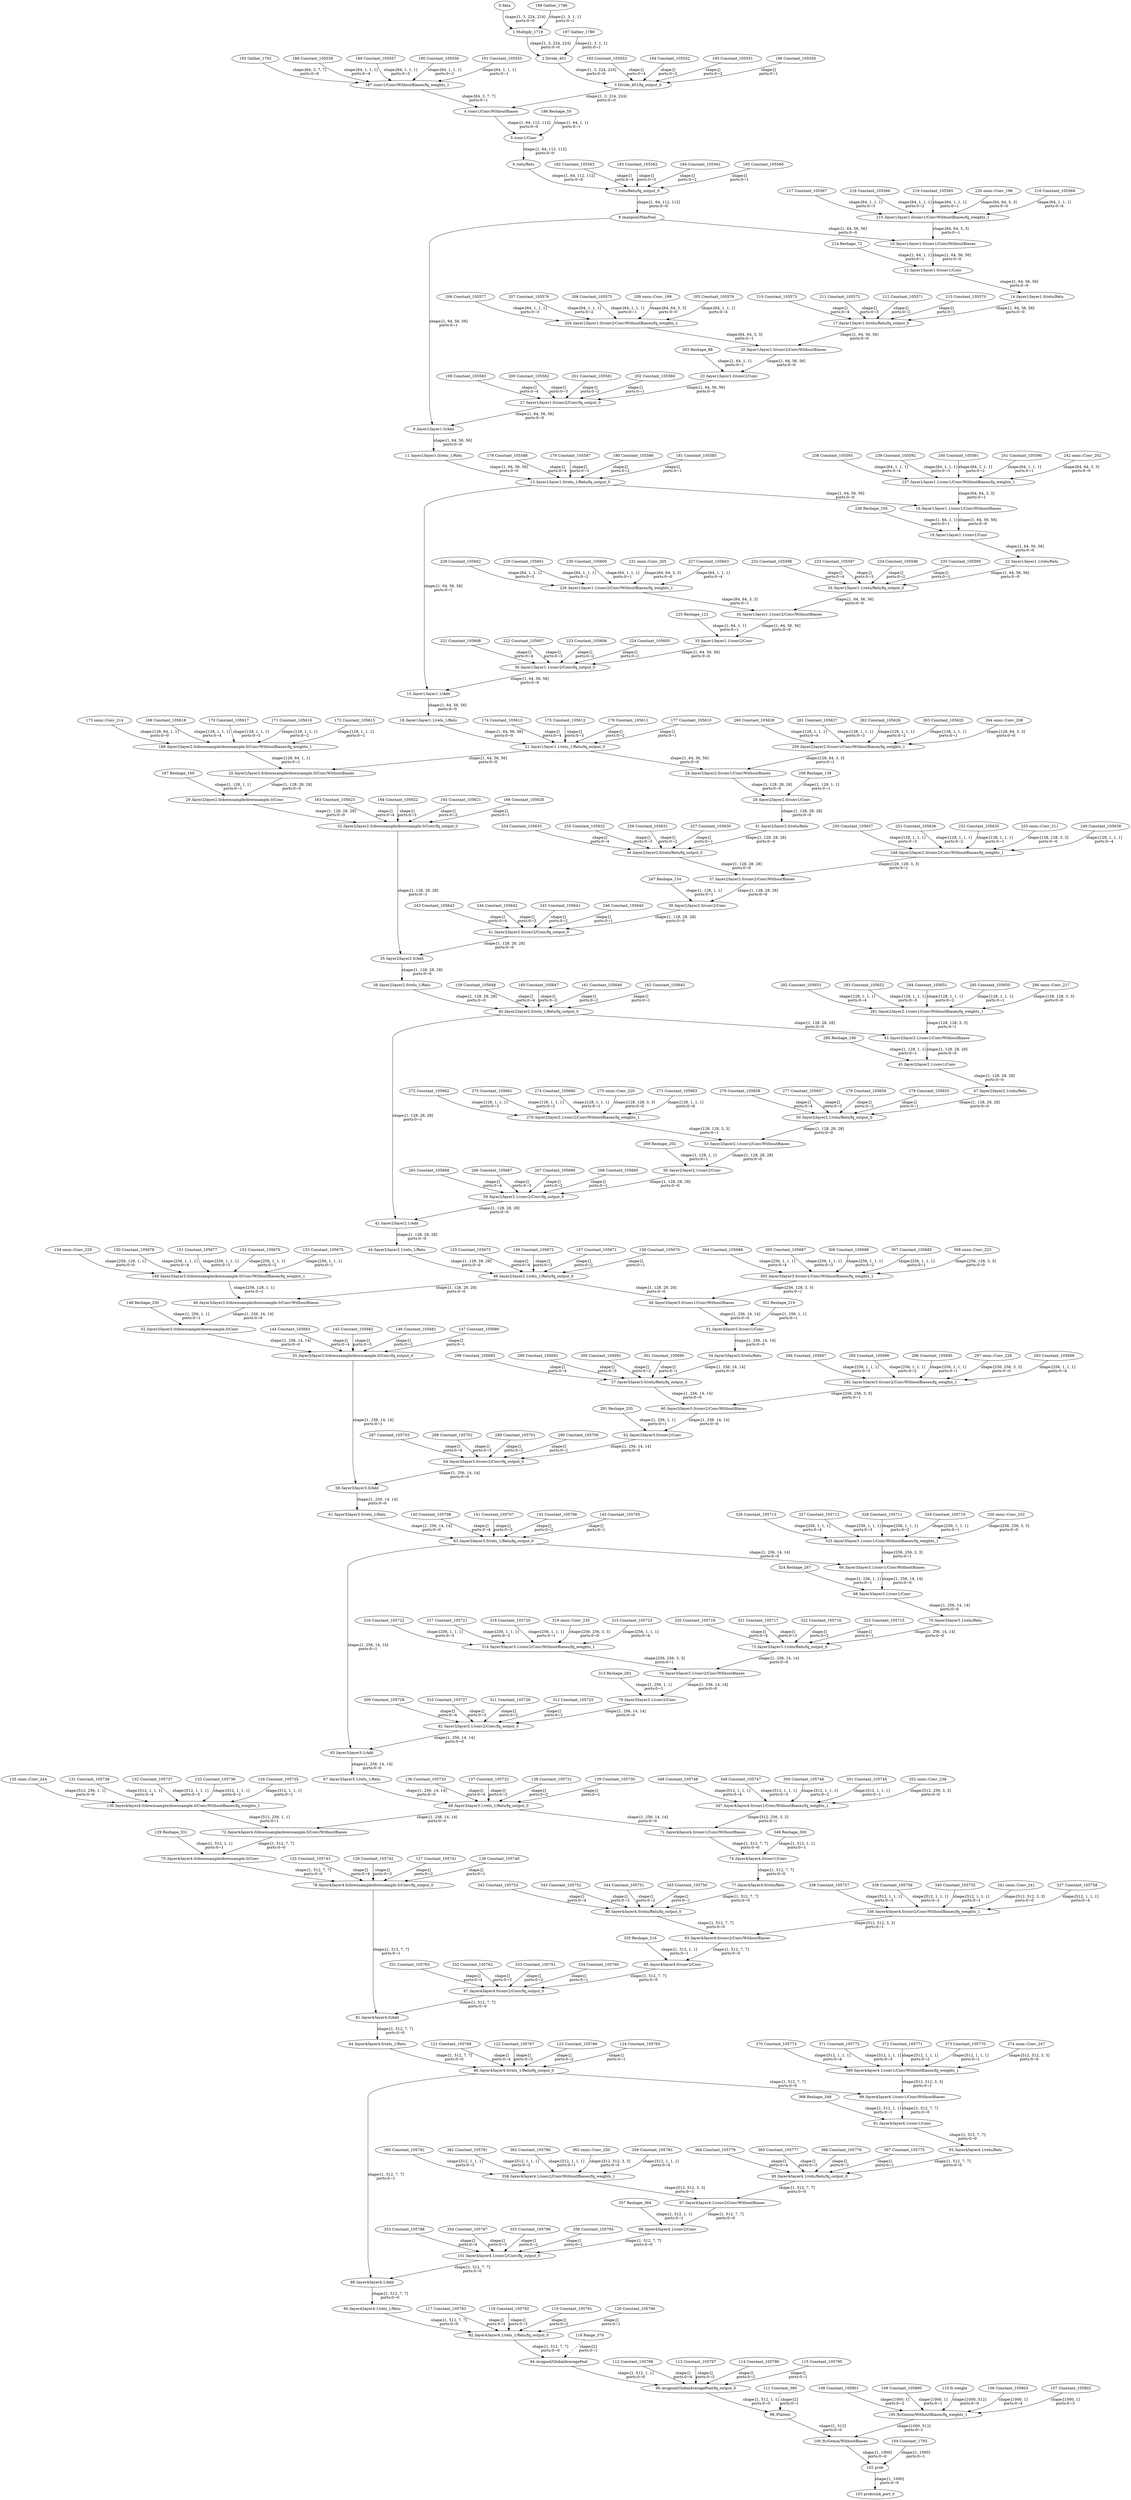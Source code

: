 strict digraph  {
"0 data" [id=0, type=Parameter];
"1 Multiply_1719" [id=1, type=Multiply];
"2 Divide_401" [id=2, type=Add];
"3 Divide_401/fq_output_0" [id=3, type=FakeQuantize];
"4 /conv1/Conv/WithoutBiases" [id=4, type=Convolution];
"5 /conv1/Conv" [id=5, type=Add];
"6 /relu/Relu" [id=6, type=Relu];
"7 /relu/Relu/fq_output_0" [id=7, type=FakeQuantize];
"8 /maxpool/MaxPool" [id=8, type=MaxPool];
"9 /layer1/layer1.0/Add" [id=9, type=Add];
"10 /layer1/layer1.0/conv1/Conv/WithoutBiases" [id=10, type=Convolution];
"11 /layer1/layer1.0/relu_1/Relu" [id=11, type=Relu];
"12 /layer1/layer1.0/conv1/Conv" [id=12, type=Add];
"13 /layer1/layer1.0/relu_1/Relu/fq_output_0" [id=13, type=FakeQuantize];
"14 /layer1/layer1.0/relu/Relu" [id=14, type=Relu];
"15 /layer1/layer1.1/Add" [id=15, type=Add];
"16 /layer1/layer1.1/conv1/Conv/WithoutBiases" [id=16, type=Convolution];
"17 /layer1/layer1.0/relu/Relu/fq_output_0" [id=17, type=FakeQuantize];
"18 /layer1/layer1.1/relu_1/Relu" [id=18, type=Relu];
"19 /layer1/layer1.1/conv1/Conv" [id=19, type=Add];
"20 /layer1/layer1.0/conv2/Conv/WithoutBiases" [id=20, type=Convolution];
"21 /layer1/layer1.1/relu_1/Relu/fq_output_0" [id=21, type=FakeQuantize];
"22 /layer1/layer1.1/relu/Relu" [id=22, type=Relu];
"23 /layer1/layer1.0/conv2/Conv" [id=23, type=Add];
"24 /layer2/layer2.0/conv1/Conv/WithoutBiases" [id=24, type=Convolution];
"25 /layer2/layer2.0/downsample/downsample.0/Conv/WithoutBiases" [id=25, type=Convolution];
"26 /layer1/layer1.1/relu/Relu/fq_output_0" [id=26, type=FakeQuantize];
"27 /layer1/layer1.0/conv2/Conv/fq_output_0" [id=27, type=FakeQuantize];
"28 /layer2/layer2.0/conv1/Conv" [id=28, type=Add];
"29 /layer2/layer2.0/downsample/downsample.0/Conv" [id=29, type=Add];
"30 /layer1/layer1.1/conv2/Conv/WithoutBiases" [id=30, type=Convolution];
"31 /layer2/layer2.0/relu/Relu" [id=31, type=Relu];
"32 /layer2/layer2.0/downsample/downsample.0/Conv/fq_output_0" [id=32, type=FakeQuantize];
"33 /layer1/layer1.1/conv2/Conv" [id=33, type=Add];
"34 /layer2/layer2.0/relu/Relu/fq_output_0" [id=34, type=FakeQuantize];
"35 /layer2/layer2.0/Add" [id=35, type=Add];
"36 /layer1/layer1.1/conv2/Conv/fq_output_0" [id=36, type=FakeQuantize];
"37 /layer2/layer2.0/conv2/Conv/WithoutBiases" [id=37, type=Convolution];
"38 /layer2/layer2.0/relu_1/Relu" [id=38, type=Relu];
"39 /layer2/layer2.0/conv2/Conv" [id=39, type=Add];
"40 /layer2/layer2.0/relu_1/Relu/fq_output_0" [id=40, type=FakeQuantize];
"41 /layer2/layer2.0/conv2/Conv/fq_output_0" [id=41, type=FakeQuantize];
"42 /layer2/layer2.1/Add" [id=42, type=Add];
"43 /layer2/layer2.1/conv1/Conv/WithoutBiases" [id=43, type=Convolution];
"44 /layer2/layer2.1/relu_1/Relu" [id=44, type=Relu];
"45 /layer2/layer2.1/conv1/Conv" [id=45, type=Add];
"46 /layer2/layer2.1/relu_1/Relu/fq_output_0" [id=46, type=FakeQuantize];
"47 /layer2/layer2.1/relu/Relu" [id=47, type=Relu];
"48 /layer3/layer3.0/conv1/Conv/WithoutBiases" [id=48, type=Convolution];
"49 /layer3/layer3.0/downsample/downsample.0/Conv/WithoutBiases" [id=49, type=Convolution];
"50 /layer2/layer2.1/relu/Relu/fq_output_0" [id=50, type=FakeQuantize];
"51 /layer3/layer3.0/conv1/Conv" [id=51, type=Add];
"52 /layer3/layer3.0/downsample/downsample.0/Conv" [id=52, type=Add];
"53 /layer2/layer2.1/conv2/Conv/WithoutBiases" [id=53, type=Convolution];
"54 /layer3/layer3.0/relu/Relu" [id=54, type=Relu];
"55 /layer3/layer3.0/downsample/downsample.0/Conv/fq_output_0" [id=55, type=FakeQuantize];
"56 /layer2/layer2.1/conv2/Conv" [id=56, type=Add];
"57 /layer3/layer3.0/relu/Relu/fq_output_0" [id=57, type=FakeQuantize];
"58 /layer3/layer3.0/Add" [id=58, type=Add];
"59 /layer2/layer2.1/conv2/Conv/fq_output_0" [id=59, type=FakeQuantize];
"60 /layer3/layer3.0/conv2/Conv/WithoutBiases" [id=60, type=Convolution];
"61 /layer3/layer3.0/relu_1/Relu" [id=61, type=Relu];
"62 /layer3/layer3.0/conv2/Conv" [id=62, type=Add];
"63 /layer3/layer3.0/relu_1/Relu/fq_output_0" [id=63, type=FakeQuantize];
"64 /layer3/layer3.0/conv2/Conv/fq_output_0" [id=64, type=FakeQuantize];
"65 /layer3/layer3.1/Add" [id=65, type=Add];
"66 /layer3/layer3.1/conv1/Conv/WithoutBiases" [id=66, type=Convolution];
"67 /layer3/layer3.1/relu_1/Relu" [id=67, type=Relu];
"68 /layer3/layer3.1/conv1/Conv" [id=68, type=Add];
"69 /layer3/layer3.1/relu_1/Relu/fq_output_0" [id=69, type=FakeQuantize];
"70 /layer3/layer3.1/relu/Relu" [id=70, type=Relu];
"71 /layer4/layer4.0/conv1/Conv/WithoutBiases" [id=71, type=Convolution];
"72 /layer4/layer4.0/downsample/downsample.0/Conv/WithoutBiases" [id=72, type=Convolution];
"73 /layer3/layer3.1/relu/Relu/fq_output_0" [id=73, type=FakeQuantize];
"74 /layer4/layer4.0/conv1/Conv" [id=74, type=Add];
"75 /layer4/layer4.0/downsample/downsample.0/Conv" [id=75, type=Add];
"76 /layer3/layer3.1/conv2/Conv/WithoutBiases" [id=76, type=Convolution];
"77 /layer4/layer4.0/relu/Relu" [id=77, type=Relu];
"78 /layer4/layer4.0/downsample/downsample.0/Conv/fq_output_0" [id=78, type=FakeQuantize];
"79 /layer3/layer3.1/conv2/Conv" [id=79, type=Add];
"80 /layer4/layer4.0/relu/Relu/fq_output_0" [id=80, type=FakeQuantize];
"81 /layer4/layer4.0/Add" [id=81, type=Add];
"82 /layer3/layer3.1/conv2/Conv/fq_output_0" [id=82, type=FakeQuantize];
"83 /layer4/layer4.0/conv2/Conv/WithoutBiases" [id=83, type=Convolution];
"84 /layer4/layer4.0/relu_1/Relu" [id=84, type=Relu];
"85 /layer4/layer4.0/conv2/Conv" [id=85, type=Add];
"86 /layer4/layer4.0/relu_1/Relu/fq_output_0" [id=86, type=FakeQuantize];
"87 /layer4/layer4.0/conv2/Conv/fq_output_0" [id=87, type=FakeQuantize];
"88 /layer4/layer4.1/Add" [id=88, type=Add];
"89 /layer4/layer4.1/conv1/Conv/WithoutBiases" [id=89, type=Convolution];
"90 /layer4/layer4.1/relu_1/Relu" [id=90, type=Relu];
"91 /layer4/layer4.1/conv1/Conv" [id=91, type=Add];
"92 /layer4/layer4.1/relu_1/Relu/fq_output_0" [id=92, type=FakeQuantize];
"93 /layer4/layer4.1/relu/Relu" [id=93, type=Relu];
"94 /avgpool/GlobalAveragePool" [id=94, type=ReduceMean];
"95 /layer4/layer4.1/relu/Relu/fq_output_0" [id=95, type=FakeQuantize];
"96 /avgpool/GlobalAveragePool/fq_output_0" [id=96, type=FakeQuantize];
"97 /layer4/layer4.1/conv2/Conv/WithoutBiases" [id=97, type=Convolution];
"98 /Flatten" [id=98, type=Reshape];
"99 /layer4/layer4.1/conv2/Conv" [id=99, type=Add];
"100 /fc/Gemm/WithoutBiases" [id=100, type=MatMul];
"101 /layer4/layer4.1/conv2/Conv/fq_output_0" [id=101, type=FakeQuantize];
"102 prob" [id=102, type=Add];
"103 prob/sink_port_0" [id=103, type=Result];
"104 Constant_1793" [id=104, type=Constant];
"105 /fc/Gemm/WithoutBiases/fq_weights_1" [id=105, type=FakeQuantize];
"106 Constant_105803" [id=106, type=Constant];
"107 Constant_105802" [id=107, type=Constant];
"108 Constant_105801" [id=108, type=Constant];
"109 Constant_105800" [id=109, type=Constant];
"110 fc.weight" [id=110, type=Constant];
"111 Constant_380" [id=111, type=Constant];
"112 Constant_105798" [id=112, type=Constant];
"113 Constant_105797" [id=113, type=Constant];
"114 Constant_105796" [id=114, type=Constant];
"115 Constant_105795" [id=115, type=Constant];
"116 Range_376" [id=116, type=Constant];
"117 Constant_105793" [id=117, type=Constant];
"118 Constant_105792" [id=118, type=Constant];
"119 Constant_105791" [id=119, type=Constant];
"120 Constant_105790" [id=120, type=Constant];
"121 Constant_105768" [id=121, type=Constant];
"122 Constant_105767" [id=122, type=Constant];
"123 Constant_105766" [id=123, type=Constant];
"124 Constant_105765" [id=124, type=Constant];
"125 Constant_105743" [id=125, type=Constant];
"126 Constant_105742" [id=126, type=Constant];
"127 Constant_105741" [id=127, type=Constant];
"128 Constant_105740" [id=128, type=Constant];
"129 Reshape_331" [id=129, type=Constant];
"130 /layer4/layer4.0/downsample/downsample.0/Conv/WithoutBiases/fq_weights_1" [id=130, type=FakeQuantize];
"131 Constant_105738" [id=131, type=Constant];
"132 Constant_105737" [id=132, type=Constant];
"133 Constant_105736" [id=133, type=Constant];
"134 Constant_105735" [id=134, type=Constant];
"135 onnx^^Conv_244" [id=135, label="135 onnx::Conv_244", type=Constant];
"136 Constant_105733" [id=136, type=Constant];
"137 Constant_105732" [id=137, type=Constant];
"138 Constant_105731" [id=138, type=Constant];
"139 Constant_105730" [id=139, type=Constant];
"140 Constant_105708" [id=140, type=Constant];
"141 Constant_105707" [id=141, type=Constant];
"142 Constant_105706" [id=142, type=Constant];
"143 Constant_105705" [id=143, type=Constant];
"144 Constant_105683" [id=144, type=Constant];
"145 Constant_105682" [id=145, type=Constant];
"146 Constant_105681" [id=146, type=Constant];
"147 Constant_105680" [id=147, type=Constant];
"148 Reshape_250" [id=148, type=Constant];
"149 /layer3/layer3.0/downsample/downsample.0/Conv/WithoutBiases/fq_weights_1" [id=149, type=FakeQuantize];
"150 Constant_105678" [id=150, type=Constant];
"151 Constant_105677" [id=151, type=Constant];
"152 Constant_105676" [id=152, type=Constant];
"153 Constant_105675" [id=153, type=Constant];
"154 onnx^^Conv_229" [id=154, label="154 onnx::Conv_229", type=Constant];
"155 Constant_105673" [id=155, type=Constant];
"156 Constant_105672" [id=156, type=Constant];
"157 Constant_105671" [id=157, type=Constant];
"158 Constant_105670" [id=158, type=Constant];
"159 Constant_105648" [id=159, type=Constant];
"160 Constant_105647" [id=160, type=Constant];
"161 Constant_105646" [id=161, type=Constant];
"162 Constant_105645" [id=162, type=Constant];
"163 Constant_105623" [id=163, type=Constant];
"164 Constant_105622" [id=164, type=Constant];
"165 Constant_105621" [id=165, type=Constant];
"166 Constant_105620" [id=166, type=Constant];
"167 Reshape_169" [id=167, type=Constant];
"168 /layer2/layer2.0/downsample/downsample.0/Conv/WithoutBiases/fq_weights_1" [id=168, type=FakeQuantize];
"169 Constant_105618" [id=169, type=Constant];
"170 Constant_105617" [id=170, type=Constant];
"171 Constant_105616" [id=171, type=Constant];
"172 Constant_105615" [id=172, type=Constant];
"173 onnx^^Conv_214" [id=173, label="173 onnx::Conv_214", type=Constant];
"174 Constant_105613" [id=174, type=Constant];
"175 Constant_105612" [id=175, type=Constant];
"176 Constant_105611" [id=176, type=Constant];
"177 Constant_105610" [id=177, type=Constant];
"178 Constant_105588" [id=178, type=Constant];
"179 Constant_105587" [id=179, type=Constant];
"180 Constant_105586" [id=180, type=Constant];
"181 Constant_105585" [id=181, type=Constant];
"182 Constant_105563" [id=182, type=Constant];
"183 Constant_105562" [id=183, type=Constant];
"184 Constant_105561" [id=184, type=Constant];
"185 Constant_105560" [id=185, type=Constant];
"186 Reshape_55" [id=186, type=Constant];
"187 /conv1/Conv/WithoutBiases/fq_weights_1" [id=187, type=FakeQuantize];
"188 Constant_105558" [id=188, type=Constant];
"189 Constant_105557" [id=189, type=Constant];
"190 Constant_105556" [id=190, type=Constant];
"191 Constant_105555" [id=191, type=Constant];
"192 Gather_1792" [id=192, type=Constant];
"193 Constant_105553" [id=193, type=Constant];
"194 Constant_105552" [id=194, type=Constant];
"195 Constant_105551" [id=195, type=Constant];
"196 Constant_105550" [id=196, type=Constant];
"197 Gather_1789" [id=197, type=Constant];
"198 Gather_1786" [id=198, type=Constant];
"199 Constant_105583" [id=199, type=Constant];
"200 Constant_105582" [id=200, type=Constant];
"201 Constant_105581" [id=201, type=Constant];
"202 Constant_105580" [id=202, type=Constant];
"203 Reshape_88" [id=203, type=Constant];
"204 /layer1/layer1.0/conv2/Conv/WithoutBiases/fq_weights_1" [id=204, type=FakeQuantize];
"205 Constant_105578" [id=205, type=Constant];
"206 Constant_105577" [id=206, type=Constant];
"207 Constant_105576" [id=207, type=Constant];
"208 Constant_105575" [id=208, type=Constant];
"209 onnx^^Conv_199" [id=209, label="209 onnx::Conv_199", type=Constant];
"210 Constant_105573" [id=210, type=Constant];
"211 Constant_105572" [id=211, type=Constant];
"212 Constant_105571" [id=212, type=Constant];
"213 Constant_105570" [id=213, type=Constant];
"214 Reshape_72" [id=214, type=Constant];
"215 /layer1/layer1.0/conv1/Conv/WithoutBiases/fq_weights_1" [id=215, type=FakeQuantize];
"216 Constant_105568" [id=216, type=Constant];
"217 Constant_105567" [id=217, type=Constant];
"218 Constant_105566" [id=218, type=Constant];
"219 Constant_105565" [id=219, type=Constant];
"220 onnx^^Conv_196" [id=220, label="220 onnx::Conv_196", type=Constant];
"221 Constant_105608" [id=221, type=Constant];
"222 Constant_105607" [id=222, type=Constant];
"223 Constant_105606" [id=223, type=Constant];
"224 Constant_105605" [id=224, type=Constant];
"225 Reshape_121" [id=225, type=Constant];
"226 /layer1/layer1.1/conv2/Conv/WithoutBiases/fq_weights_1" [id=226, type=FakeQuantize];
"227 Constant_105603" [id=227, type=Constant];
"228 Constant_105602" [id=228, type=Constant];
"229 Constant_105601" [id=229, type=Constant];
"230 Constant_105600" [id=230, type=Constant];
"231 onnx^^Conv_205" [id=231, label="231 onnx::Conv_205", type=Constant];
"232 Constant_105598" [id=232, type=Constant];
"233 Constant_105597" [id=233, type=Constant];
"234 Constant_105596" [id=234, type=Constant];
"235 Constant_105595" [id=235, type=Constant];
"236 Reshape_105" [id=236, type=Constant];
"237 /layer1/layer1.1/conv1/Conv/WithoutBiases/fq_weights_1" [id=237, type=FakeQuantize];
"238 Constant_105593" [id=238, type=Constant];
"239 Constant_105592" [id=239, type=Constant];
"240 Constant_105591" [id=240, type=Constant];
"241 Constant_105590" [id=241, type=Constant];
"242 onnx^^Conv_202" [id=242, label="242 onnx::Conv_202", type=Constant];
"243 Constant_105643" [id=243, type=Constant];
"244 Constant_105642" [id=244, type=Constant];
"245 Constant_105641" [id=245, type=Constant];
"246 Constant_105640" [id=246, type=Constant];
"247 Reshape_154" [id=247, type=Constant];
"248 /layer2/layer2.0/conv2/Conv/WithoutBiases/fq_weights_1" [id=248, type=FakeQuantize];
"249 Constant_105638" [id=249, type=Constant];
"250 Constant_105637" [id=250, type=Constant];
"251 Constant_105636" [id=251, type=Constant];
"252 Constant_105635" [id=252, type=Constant];
"253 onnx^^Conv_211" [id=253, label="253 onnx::Conv_211", type=Constant];
"254 Constant_105633" [id=254, type=Constant];
"255 Constant_105632" [id=255, type=Constant];
"256 Constant_105631" [id=256, type=Constant];
"257 Constant_105630" [id=257, type=Constant];
"258 Reshape_138" [id=258, type=Constant];
"259 /layer2/layer2.0/conv1/Conv/WithoutBiases/fq_weights_1" [id=259, type=FakeQuantize];
"260 Constant_105628" [id=260, type=Constant];
"261 Constant_105627" [id=261, type=Constant];
"262 Constant_105626" [id=262, type=Constant];
"263 Constant_105625" [id=263, type=Constant];
"264 onnx^^Conv_208" [id=264, label="264 onnx::Conv_208", type=Constant];
"265 Constant_105668" [id=265, type=Constant];
"266 Constant_105667" [id=266, type=Constant];
"267 Constant_105666" [id=267, type=Constant];
"268 Constant_105665" [id=268, type=Constant];
"269 Reshape_202" [id=269, type=Constant];
"270 /layer2/layer2.1/conv2/Conv/WithoutBiases/fq_weights_1" [id=270, type=FakeQuantize];
"271 Constant_105663" [id=271, type=Constant];
"272 Constant_105662" [id=272, type=Constant];
"273 Constant_105661" [id=273, type=Constant];
"274 Constant_105660" [id=274, type=Constant];
"275 onnx^^Conv_220" [id=275, label="275 onnx::Conv_220", type=Constant];
"276 Constant_105658" [id=276, type=Constant];
"277 Constant_105657" [id=277, type=Constant];
"278 Constant_105656" [id=278, type=Constant];
"279 Constant_105655" [id=279, type=Constant];
"280 Reshape_186" [id=280, type=Constant];
"281 /layer2/layer2.1/conv1/Conv/WithoutBiases/fq_weights_1" [id=281, type=FakeQuantize];
"282 Constant_105653" [id=282, type=Constant];
"283 Constant_105652" [id=283, type=Constant];
"284 Constant_105651" [id=284, type=Constant];
"285 Constant_105650" [id=285, type=Constant];
"286 onnx^^Conv_217" [id=286, label="286 onnx::Conv_217", type=Constant];
"287 Constant_105703" [id=287, type=Constant];
"288 Constant_105702" [id=288, type=Constant];
"289 Constant_105701" [id=289, type=Constant];
"290 Constant_105700" [id=290, type=Constant];
"291 Reshape_235" [id=291, type=Constant];
"292 /layer3/layer3.0/conv2/Conv/WithoutBiases/fq_weights_1" [id=292, type=FakeQuantize];
"293 Constant_105698" [id=293, type=Constant];
"294 Constant_105697" [id=294, type=Constant];
"295 Constant_105696" [id=295, type=Constant];
"296 Constant_105695" [id=296, type=Constant];
"297 onnx^^Conv_226" [id=297, label="297 onnx::Conv_226", type=Constant];
"298 Constant_105693" [id=298, type=Constant];
"299 Constant_105692" [id=299, type=Constant];
"300 Constant_105691" [id=300, type=Constant];
"301 Constant_105690" [id=301, type=Constant];
"302 Reshape_219" [id=302, type=Constant];
"303 /layer3/layer3.0/conv1/Conv/WithoutBiases/fq_weights_1" [id=303, type=FakeQuantize];
"304 Constant_105688" [id=304, type=Constant];
"305 Constant_105687" [id=305, type=Constant];
"306 Constant_105686" [id=306, type=Constant];
"307 Constant_105685" [id=307, type=Constant];
"308 onnx^^Conv_223" [id=308, label="308 onnx::Conv_223", type=Constant];
"309 Constant_105728" [id=309, type=Constant];
"310 Constant_105727" [id=310, type=Constant];
"311 Constant_105726" [id=311, type=Constant];
"312 Constant_105725" [id=312, type=Constant];
"313 Reshape_283" [id=313, type=Constant];
"314 /layer3/layer3.1/conv2/Conv/WithoutBiases/fq_weights_1" [id=314, type=FakeQuantize];
"315 Constant_105723" [id=315, type=Constant];
"316 Constant_105722" [id=316, type=Constant];
"317 Constant_105721" [id=317, type=Constant];
"318 Constant_105720" [id=318, type=Constant];
"319 onnx^^Conv_235" [id=319, label="319 onnx::Conv_235", type=Constant];
"320 Constant_105718" [id=320, type=Constant];
"321 Constant_105717" [id=321, type=Constant];
"322 Constant_105716" [id=322, type=Constant];
"323 Constant_105715" [id=323, type=Constant];
"324 Reshape_267" [id=324, type=Constant];
"325 /layer3/layer3.1/conv1/Conv/WithoutBiases/fq_weights_1" [id=325, type=FakeQuantize];
"326 Constant_105713" [id=326, type=Constant];
"327 Constant_105712" [id=327, type=Constant];
"328 Constant_105711" [id=328, type=Constant];
"329 Constant_105710" [id=329, type=Constant];
"330 onnx^^Conv_232" [id=330, label="330 onnx::Conv_232", type=Constant];
"331 Constant_105763" [id=331, type=Constant];
"332 Constant_105762" [id=332, type=Constant];
"333 Constant_105761" [id=333, type=Constant];
"334 Constant_105760" [id=334, type=Constant];
"335 Reshape_316" [id=335, type=Constant];
"336 /layer4/layer4.0/conv2/Conv/WithoutBiases/fq_weights_1" [id=336, type=FakeQuantize];
"337 Constant_105758" [id=337, type=Constant];
"338 Constant_105757" [id=338, type=Constant];
"339 Constant_105756" [id=339, type=Constant];
"340 Constant_105755" [id=340, type=Constant];
"341 onnx^^Conv_241" [id=341, label="341 onnx::Conv_241", type=Constant];
"342 Constant_105753" [id=342, type=Constant];
"343 Constant_105752" [id=343, type=Constant];
"344 Constant_105751" [id=344, type=Constant];
"345 Constant_105750" [id=345, type=Constant];
"346 Reshape_300" [id=346, type=Constant];
"347 /layer4/layer4.0/conv1/Conv/WithoutBiases/fq_weights_1" [id=347, type=FakeQuantize];
"348 Constant_105748" [id=348, type=Constant];
"349 Constant_105747" [id=349, type=Constant];
"350 Constant_105746" [id=350, type=Constant];
"351 Constant_105745" [id=351, type=Constant];
"352 onnx^^Conv_238" [id=352, label="352 onnx::Conv_238", type=Constant];
"353 Constant_105788" [id=353, type=Constant];
"354 Constant_105787" [id=354, type=Constant];
"355 Constant_105786" [id=355, type=Constant];
"356 Constant_105785" [id=356, type=Constant];
"357 Reshape_364" [id=357, type=Constant];
"358 /layer4/layer4.1/conv2/Conv/WithoutBiases/fq_weights_1" [id=358, type=FakeQuantize];
"359 Constant_105783" [id=359, type=Constant];
"360 Constant_105782" [id=360, type=Constant];
"361 Constant_105781" [id=361, type=Constant];
"362 Constant_105780" [id=362, type=Constant];
"363 onnx^^Conv_250" [id=363, label="363 onnx::Conv_250", type=Constant];
"364 Constant_105778" [id=364, type=Constant];
"365 Constant_105777" [id=365, type=Constant];
"366 Constant_105776" [id=366, type=Constant];
"367 Constant_105775" [id=367, type=Constant];
"368 Reshape_348" [id=368, type=Constant];
"369 /layer4/layer4.1/conv1/Conv/WithoutBiases/fq_weights_1" [id=369, type=FakeQuantize];
"370 Constant_105773" [id=370, type=Constant];
"371 Constant_105772" [id=371, type=Constant];
"372 Constant_105771" [id=372, type=Constant];
"373 Constant_105770" [id=373, type=Constant];
"374 onnx^^Conv_247" [id=374, label="374 onnx::Conv_247", type=Constant];
"0 data" -> "1 Multiply_1719"  [label="shape:[1, 3, 224, 224]\nports:0→0", style=solid];
"1 Multiply_1719" -> "2 Divide_401"  [label="shape:[1, 3, 224, 224]\nports:0→0", style=solid];
"2 Divide_401" -> "3 Divide_401/fq_output_0"  [label="shape:[1, 3, 224, 224]\nports:0→0", style=solid];
"3 Divide_401/fq_output_0" -> "4 /conv1/Conv/WithoutBiases"  [label="shape:[1, 3, 224, 224]\nports:0→0", style=solid];
"4 /conv1/Conv/WithoutBiases" -> "5 /conv1/Conv"  [label="shape:[1, 64, 112, 112]\nports:0→0", style=solid];
"5 /conv1/Conv" -> "6 /relu/Relu"  [label="shape:[1, 64, 112, 112]\nports:0→0", style=solid];
"6 /relu/Relu" -> "7 /relu/Relu/fq_output_0"  [label="shape:[1, 64, 112, 112]\nports:0→0", style=solid];
"7 /relu/Relu/fq_output_0" -> "8 /maxpool/MaxPool"  [label="shape:[1, 64, 112, 112]\nports:0→0", style=solid];
"8 /maxpool/MaxPool" -> "9 /layer1/layer1.0/Add"  [label="shape:[1, 64, 56, 56]\nports:0→1", style=solid];
"8 /maxpool/MaxPool" -> "10 /layer1/layer1.0/conv1/Conv/WithoutBiases"  [label="shape:[1, 64, 56, 56]\nports:0→0", style=solid];
"9 /layer1/layer1.0/Add" -> "11 /layer1/layer1.0/relu_1/Relu"  [label="shape:[1, 64, 56, 56]\nports:0→0", style=solid];
"10 /layer1/layer1.0/conv1/Conv/WithoutBiases" -> "12 /layer1/layer1.0/conv1/Conv"  [label="shape:[1, 64, 56, 56]\nports:0→0", style=solid];
"11 /layer1/layer1.0/relu_1/Relu" -> "13 /layer1/layer1.0/relu_1/Relu/fq_output_0"  [label="shape:[1, 64, 56, 56]\nports:0→0", style=solid];
"12 /layer1/layer1.0/conv1/Conv" -> "14 /layer1/layer1.0/relu/Relu"  [label="shape:[1, 64, 56, 56]\nports:0→0", style=solid];
"13 /layer1/layer1.0/relu_1/Relu/fq_output_0" -> "15 /layer1/layer1.1/Add"  [label="shape:[1, 64, 56, 56]\nports:0→1", style=solid];
"13 /layer1/layer1.0/relu_1/Relu/fq_output_0" -> "16 /layer1/layer1.1/conv1/Conv/WithoutBiases"  [label="shape:[1, 64, 56, 56]\nports:0→0", style=solid];
"14 /layer1/layer1.0/relu/Relu" -> "17 /layer1/layer1.0/relu/Relu/fq_output_0"  [label="shape:[1, 64, 56, 56]\nports:0→0", style=solid];
"15 /layer1/layer1.1/Add" -> "18 /layer1/layer1.1/relu_1/Relu"  [label="shape:[1, 64, 56, 56]\nports:0→0", style=solid];
"16 /layer1/layer1.1/conv1/Conv/WithoutBiases" -> "19 /layer1/layer1.1/conv1/Conv"  [label="shape:[1, 64, 56, 56]\nports:0→0", style=solid];
"17 /layer1/layer1.0/relu/Relu/fq_output_0" -> "20 /layer1/layer1.0/conv2/Conv/WithoutBiases"  [label="shape:[1, 64, 56, 56]\nports:0→0", style=solid];
"18 /layer1/layer1.1/relu_1/Relu" -> "21 /layer1/layer1.1/relu_1/Relu/fq_output_0"  [label="shape:[1, 64, 56, 56]\nports:0→0", style=solid];
"19 /layer1/layer1.1/conv1/Conv" -> "22 /layer1/layer1.1/relu/Relu"  [label="shape:[1, 64, 56, 56]\nports:0→0", style=solid];
"20 /layer1/layer1.0/conv2/Conv/WithoutBiases" -> "23 /layer1/layer1.0/conv2/Conv"  [label="shape:[1, 64, 56, 56]\nports:0→0", style=solid];
"21 /layer1/layer1.1/relu_1/Relu/fq_output_0" -> "24 /layer2/layer2.0/conv1/Conv/WithoutBiases"  [label="shape:[1, 64, 56, 56]\nports:0→0", style=solid];
"21 /layer1/layer1.1/relu_1/Relu/fq_output_0" -> "25 /layer2/layer2.0/downsample/downsample.0/Conv/WithoutBiases"  [label="shape:[1, 64, 56, 56]\nports:0→0", style=solid];
"22 /layer1/layer1.1/relu/Relu" -> "26 /layer1/layer1.1/relu/Relu/fq_output_0"  [label="shape:[1, 64, 56, 56]\nports:0→0", style=solid];
"23 /layer1/layer1.0/conv2/Conv" -> "27 /layer1/layer1.0/conv2/Conv/fq_output_0"  [label="shape:[1, 64, 56, 56]\nports:0→0", style=solid];
"24 /layer2/layer2.0/conv1/Conv/WithoutBiases" -> "28 /layer2/layer2.0/conv1/Conv"  [label="shape:[1, 128, 28, 28]\nports:0→0", style=solid];
"25 /layer2/layer2.0/downsample/downsample.0/Conv/WithoutBiases" -> "29 /layer2/layer2.0/downsample/downsample.0/Conv"  [label="shape:[1, 128, 28, 28]\nports:0→0", style=solid];
"26 /layer1/layer1.1/relu/Relu/fq_output_0" -> "30 /layer1/layer1.1/conv2/Conv/WithoutBiases"  [label="shape:[1, 64, 56, 56]\nports:0→0", style=solid];
"27 /layer1/layer1.0/conv2/Conv/fq_output_0" -> "9 /layer1/layer1.0/Add"  [label="shape:[1, 64, 56, 56]\nports:0→0", style=solid];
"28 /layer2/layer2.0/conv1/Conv" -> "31 /layer2/layer2.0/relu/Relu"  [label="shape:[1, 128, 28, 28]\nports:0→0", style=solid];
"29 /layer2/layer2.0/downsample/downsample.0/Conv" -> "32 /layer2/layer2.0/downsample/downsample.0/Conv/fq_output_0"  [label="shape:[1, 128, 28, 28]\nports:0→0", style=solid];
"30 /layer1/layer1.1/conv2/Conv/WithoutBiases" -> "33 /layer1/layer1.1/conv2/Conv"  [label="shape:[1, 64, 56, 56]\nports:0→0", style=solid];
"31 /layer2/layer2.0/relu/Relu" -> "34 /layer2/layer2.0/relu/Relu/fq_output_0"  [label="shape:[1, 128, 28, 28]\nports:0→0", style=solid];
"32 /layer2/layer2.0/downsample/downsample.0/Conv/fq_output_0" -> "35 /layer2/layer2.0/Add"  [label="shape:[1, 128, 28, 28]\nports:0→1", style=solid];
"33 /layer1/layer1.1/conv2/Conv" -> "36 /layer1/layer1.1/conv2/Conv/fq_output_0"  [label="shape:[1, 64, 56, 56]\nports:0→0", style=solid];
"34 /layer2/layer2.0/relu/Relu/fq_output_0" -> "37 /layer2/layer2.0/conv2/Conv/WithoutBiases"  [label="shape:[1, 128, 28, 28]\nports:0→0", style=solid];
"35 /layer2/layer2.0/Add" -> "38 /layer2/layer2.0/relu_1/Relu"  [label="shape:[1, 128, 28, 28]\nports:0→0", style=solid];
"36 /layer1/layer1.1/conv2/Conv/fq_output_0" -> "15 /layer1/layer1.1/Add"  [label="shape:[1, 64, 56, 56]\nports:0→0", style=solid];
"37 /layer2/layer2.0/conv2/Conv/WithoutBiases" -> "39 /layer2/layer2.0/conv2/Conv"  [label="shape:[1, 128, 28, 28]\nports:0→0", style=solid];
"38 /layer2/layer2.0/relu_1/Relu" -> "40 /layer2/layer2.0/relu_1/Relu/fq_output_0"  [label="shape:[1, 128, 28, 28]\nports:0→0", style=solid];
"39 /layer2/layer2.0/conv2/Conv" -> "41 /layer2/layer2.0/conv2/Conv/fq_output_0"  [label="shape:[1, 128, 28, 28]\nports:0→0", style=solid];
"40 /layer2/layer2.0/relu_1/Relu/fq_output_0" -> "42 /layer2/layer2.1/Add"  [label="shape:[1, 128, 28, 28]\nports:0→1", style=solid];
"40 /layer2/layer2.0/relu_1/Relu/fq_output_0" -> "43 /layer2/layer2.1/conv1/Conv/WithoutBiases"  [label="shape:[1, 128, 28, 28]\nports:0→0", style=solid];
"41 /layer2/layer2.0/conv2/Conv/fq_output_0" -> "35 /layer2/layer2.0/Add"  [label="shape:[1, 128, 28, 28]\nports:0→0", style=solid];
"42 /layer2/layer2.1/Add" -> "44 /layer2/layer2.1/relu_1/Relu"  [label="shape:[1, 128, 28, 28]\nports:0→0", style=solid];
"43 /layer2/layer2.1/conv1/Conv/WithoutBiases" -> "45 /layer2/layer2.1/conv1/Conv"  [label="shape:[1, 128, 28, 28]\nports:0→0", style=solid];
"44 /layer2/layer2.1/relu_1/Relu" -> "46 /layer2/layer2.1/relu_1/Relu/fq_output_0"  [label="shape:[1, 128, 28, 28]\nports:0→0", style=solid];
"45 /layer2/layer2.1/conv1/Conv" -> "47 /layer2/layer2.1/relu/Relu"  [label="shape:[1, 128, 28, 28]\nports:0→0", style=solid];
"46 /layer2/layer2.1/relu_1/Relu/fq_output_0" -> "48 /layer3/layer3.0/conv1/Conv/WithoutBiases"  [label="shape:[1, 128, 28, 28]\nports:0→0", style=solid];
"46 /layer2/layer2.1/relu_1/Relu/fq_output_0" -> "49 /layer3/layer3.0/downsample/downsample.0/Conv/WithoutBiases"  [label="shape:[1, 128, 28, 28]\nports:0→0", style=solid];
"47 /layer2/layer2.1/relu/Relu" -> "50 /layer2/layer2.1/relu/Relu/fq_output_0"  [label="shape:[1, 128, 28, 28]\nports:0→0", style=solid];
"48 /layer3/layer3.0/conv1/Conv/WithoutBiases" -> "51 /layer3/layer3.0/conv1/Conv"  [label="shape:[1, 256, 14, 14]\nports:0→0", style=solid];
"49 /layer3/layer3.0/downsample/downsample.0/Conv/WithoutBiases" -> "52 /layer3/layer3.0/downsample/downsample.0/Conv"  [label="shape:[1, 256, 14, 14]\nports:0→0", style=solid];
"50 /layer2/layer2.1/relu/Relu/fq_output_0" -> "53 /layer2/layer2.1/conv2/Conv/WithoutBiases"  [label="shape:[1, 128, 28, 28]\nports:0→0", style=solid];
"51 /layer3/layer3.0/conv1/Conv" -> "54 /layer3/layer3.0/relu/Relu"  [label="shape:[1, 256, 14, 14]\nports:0→0", style=solid];
"52 /layer3/layer3.0/downsample/downsample.0/Conv" -> "55 /layer3/layer3.0/downsample/downsample.0/Conv/fq_output_0"  [label="shape:[1, 256, 14, 14]\nports:0→0", style=solid];
"53 /layer2/layer2.1/conv2/Conv/WithoutBiases" -> "56 /layer2/layer2.1/conv2/Conv"  [label="shape:[1, 128, 28, 28]\nports:0→0", style=solid];
"54 /layer3/layer3.0/relu/Relu" -> "57 /layer3/layer3.0/relu/Relu/fq_output_0"  [label="shape:[1, 256, 14, 14]\nports:0→0", style=solid];
"55 /layer3/layer3.0/downsample/downsample.0/Conv/fq_output_0" -> "58 /layer3/layer3.0/Add"  [label="shape:[1, 256, 14, 14]\nports:0→1", style=solid];
"56 /layer2/layer2.1/conv2/Conv" -> "59 /layer2/layer2.1/conv2/Conv/fq_output_0"  [label="shape:[1, 128, 28, 28]\nports:0→0", style=solid];
"57 /layer3/layer3.0/relu/Relu/fq_output_0" -> "60 /layer3/layer3.0/conv2/Conv/WithoutBiases"  [label="shape:[1, 256, 14, 14]\nports:0→0", style=solid];
"58 /layer3/layer3.0/Add" -> "61 /layer3/layer3.0/relu_1/Relu"  [label="shape:[1, 256, 14, 14]\nports:0→0", style=solid];
"59 /layer2/layer2.1/conv2/Conv/fq_output_0" -> "42 /layer2/layer2.1/Add"  [label="shape:[1, 128, 28, 28]\nports:0→0", style=solid];
"60 /layer3/layer3.0/conv2/Conv/WithoutBiases" -> "62 /layer3/layer3.0/conv2/Conv"  [label="shape:[1, 256, 14, 14]\nports:0→0", style=solid];
"61 /layer3/layer3.0/relu_1/Relu" -> "63 /layer3/layer3.0/relu_1/Relu/fq_output_0"  [label="shape:[1, 256, 14, 14]\nports:0→0", style=solid];
"62 /layer3/layer3.0/conv2/Conv" -> "64 /layer3/layer3.0/conv2/Conv/fq_output_0"  [label="shape:[1, 256, 14, 14]\nports:0→0", style=solid];
"63 /layer3/layer3.0/relu_1/Relu/fq_output_0" -> "65 /layer3/layer3.1/Add"  [label="shape:[1, 256, 14, 14]\nports:0→1", style=solid];
"63 /layer3/layer3.0/relu_1/Relu/fq_output_0" -> "66 /layer3/layer3.1/conv1/Conv/WithoutBiases"  [label="shape:[1, 256, 14, 14]\nports:0→0", style=solid];
"64 /layer3/layer3.0/conv2/Conv/fq_output_0" -> "58 /layer3/layer3.0/Add"  [label="shape:[1, 256, 14, 14]\nports:0→0", style=solid];
"65 /layer3/layer3.1/Add" -> "67 /layer3/layer3.1/relu_1/Relu"  [label="shape:[1, 256, 14, 14]\nports:0→0", style=solid];
"66 /layer3/layer3.1/conv1/Conv/WithoutBiases" -> "68 /layer3/layer3.1/conv1/Conv"  [label="shape:[1, 256, 14, 14]\nports:0→0", style=solid];
"67 /layer3/layer3.1/relu_1/Relu" -> "69 /layer3/layer3.1/relu_1/Relu/fq_output_0"  [label="shape:[1, 256, 14, 14]\nports:0→0", style=solid];
"68 /layer3/layer3.1/conv1/Conv" -> "70 /layer3/layer3.1/relu/Relu"  [label="shape:[1, 256, 14, 14]\nports:0→0", style=solid];
"69 /layer3/layer3.1/relu_1/Relu/fq_output_0" -> "71 /layer4/layer4.0/conv1/Conv/WithoutBiases"  [label="shape:[1, 256, 14, 14]\nports:0→0", style=solid];
"69 /layer3/layer3.1/relu_1/Relu/fq_output_0" -> "72 /layer4/layer4.0/downsample/downsample.0/Conv/WithoutBiases"  [label="shape:[1, 256, 14, 14]\nports:0→0", style=solid];
"70 /layer3/layer3.1/relu/Relu" -> "73 /layer3/layer3.1/relu/Relu/fq_output_0"  [label="shape:[1, 256, 14, 14]\nports:0→0", style=solid];
"71 /layer4/layer4.0/conv1/Conv/WithoutBiases" -> "74 /layer4/layer4.0/conv1/Conv"  [label="shape:[1, 512, 7, 7]\nports:0→0", style=solid];
"72 /layer4/layer4.0/downsample/downsample.0/Conv/WithoutBiases" -> "75 /layer4/layer4.0/downsample/downsample.0/Conv"  [label="shape:[1, 512, 7, 7]\nports:0→0", style=solid];
"73 /layer3/layer3.1/relu/Relu/fq_output_0" -> "76 /layer3/layer3.1/conv2/Conv/WithoutBiases"  [label="shape:[1, 256, 14, 14]\nports:0→0", style=solid];
"74 /layer4/layer4.0/conv1/Conv" -> "77 /layer4/layer4.0/relu/Relu"  [label="shape:[1, 512, 7, 7]\nports:0→0", style=solid];
"75 /layer4/layer4.0/downsample/downsample.0/Conv" -> "78 /layer4/layer4.0/downsample/downsample.0/Conv/fq_output_0"  [label="shape:[1, 512, 7, 7]\nports:0→0", style=solid];
"76 /layer3/layer3.1/conv2/Conv/WithoutBiases" -> "79 /layer3/layer3.1/conv2/Conv"  [label="shape:[1, 256, 14, 14]\nports:0→0", style=solid];
"77 /layer4/layer4.0/relu/Relu" -> "80 /layer4/layer4.0/relu/Relu/fq_output_0"  [label="shape:[1, 512, 7, 7]\nports:0→0", style=solid];
"78 /layer4/layer4.0/downsample/downsample.0/Conv/fq_output_0" -> "81 /layer4/layer4.0/Add"  [label="shape:[1, 512, 7, 7]\nports:0→1", style=solid];
"79 /layer3/layer3.1/conv2/Conv" -> "82 /layer3/layer3.1/conv2/Conv/fq_output_0"  [label="shape:[1, 256, 14, 14]\nports:0→0", style=solid];
"80 /layer4/layer4.0/relu/Relu/fq_output_0" -> "83 /layer4/layer4.0/conv2/Conv/WithoutBiases"  [label="shape:[1, 512, 7, 7]\nports:0→0", style=solid];
"81 /layer4/layer4.0/Add" -> "84 /layer4/layer4.0/relu_1/Relu"  [label="shape:[1, 512, 7, 7]\nports:0→0", style=solid];
"82 /layer3/layer3.1/conv2/Conv/fq_output_0" -> "65 /layer3/layer3.1/Add"  [label="shape:[1, 256, 14, 14]\nports:0→0", style=solid];
"83 /layer4/layer4.0/conv2/Conv/WithoutBiases" -> "85 /layer4/layer4.0/conv2/Conv"  [label="shape:[1, 512, 7, 7]\nports:0→0", style=solid];
"84 /layer4/layer4.0/relu_1/Relu" -> "86 /layer4/layer4.0/relu_1/Relu/fq_output_0"  [label="shape:[1, 512, 7, 7]\nports:0→0", style=solid];
"85 /layer4/layer4.0/conv2/Conv" -> "87 /layer4/layer4.0/conv2/Conv/fq_output_0"  [label="shape:[1, 512, 7, 7]\nports:0→0", style=solid];
"86 /layer4/layer4.0/relu_1/Relu/fq_output_0" -> "88 /layer4/layer4.1/Add"  [label="shape:[1, 512, 7, 7]\nports:0→1", style=solid];
"86 /layer4/layer4.0/relu_1/Relu/fq_output_0" -> "89 /layer4/layer4.1/conv1/Conv/WithoutBiases"  [label="shape:[1, 512, 7, 7]\nports:0→0", style=solid];
"87 /layer4/layer4.0/conv2/Conv/fq_output_0" -> "81 /layer4/layer4.0/Add"  [label="shape:[1, 512, 7, 7]\nports:0→0", style=solid];
"88 /layer4/layer4.1/Add" -> "90 /layer4/layer4.1/relu_1/Relu"  [label="shape:[1, 512, 7, 7]\nports:0→0", style=solid];
"89 /layer4/layer4.1/conv1/Conv/WithoutBiases" -> "91 /layer4/layer4.1/conv1/Conv"  [label="shape:[1, 512, 7, 7]\nports:0→0", style=solid];
"90 /layer4/layer4.1/relu_1/Relu" -> "92 /layer4/layer4.1/relu_1/Relu/fq_output_0"  [label="shape:[1, 512, 7, 7]\nports:0→0", style=solid];
"91 /layer4/layer4.1/conv1/Conv" -> "93 /layer4/layer4.1/relu/Relu"  [label="shape:[1, 512, 7, 7]\nports:0→0", style=solid];
"92 /layer4/layer4.1/relu_1/Relu/fq_output_0" -> "94 /avgpool/GlobalAveragePool"  [label="shape:[1, 512, 7, 7]\nports:0→0", style=solid];
"93 /layer4/layer4.1/relu/Relu" -> "95 /layer4/layer4.1/relu/Relu/fq_output_0"  [label="shape:[1, 512, 7, 7]\nports:0→0", style=solid];
"94 /avgpool/GlobalAveragePool" -> "96 /avgpool/GlobalAveragePool/fq_output_0"  [label="shape:[1, 512, 1, 1]\nports:0→0", style=solid];
"95 /layer4/layer4.1/relu/Relu/fq_output_0" -> "97 /layer4/layer4.1/conv2/Conv/WithoutBiases"  [label="shape:[1, 512, 7, 7]\nports:0→0", style=solid];
"96 /avgpool/GlobalAveragePool/fq_output_0" -> "98 /Flatten"  [label="shape:[1, 512, 1, 1]\nports:0→0", style=solid];
"97 /layer4/layer4.1/conv2/Conv/WithoutBiases" -> "99 /layer4/layer4.1/conv2/Conv"  [label="shape:[1, 512, 7, 7]\nports:0→0", style=solid];
"98 /Flatten" -> "100 /fc/Gemm/WithoutBiases"  [label="shape:[1, 512]\nports:0→0", style=solid];
"99 /layer4/layer4.1/conv2/Conv" -> "101 /layer4/layer4.1/conv2/Conv/fq_output_0"  [label="shape:[1, 512, 7, 7]\nports:0→0", style=solid];
"100 /fc/Gemm/WithoutBiases" -> "102 prob"  [label="shape:[1, 1000]\nports:0→0", style=solid];
"101 /layer4/layer4.1/conv2/Conv/fq_output_0" -> "88 /layer4/layer4.1/Add"  [label="shape:[1, 512, 7, 7]\nports:0→0", style=solid];
"102 prob" -> "103 prob/sink_port_0"  [label="shape:[1, 1000]\nports:0→0", style=solid];
"104 Constant_1793" -> "102 prob"  [label="shape:[1, 1000]\nports:0→1", style=solid];
"105 /fc/Gemm/WithoutBiases/fq_weights_1" -> "100 /fc/Gemm/WithoutBiases"  [label="shape:[1000, 512]\nports:0→1", style=solid];
"106 Constant_105803" -> "105 /fc/Gemm/WithoutBiases/fq_weights_1"  [label="shape:[1000, 1]\nports:0→4", style=solid];
"107 Constant_105802" -> "105 /fc/Gemm/WithoutBiases/fq_weights_1"  [label="shape:[1000, 1]\nports:0→3", style=solid];
"108 Constant_105801" -> "105 /fc/Gemm/WithoutBiases/fq_weights_1"  [label="shape:[1000, 1]\nports:0→2", style=solid];
"109 Constant_105800" -> "105 /fc/Gemm/WithoutBiases/fq_weights_1"  [label="shape:[1000, 1]\nports:0→1", style=solid];
"110 fc.weight" -> "105 /fc/Gemm/WithoutBiases/fq_weights_1"  [label="shape:[1000, 512]\nports:0→0", style=solid];
"111 Constant_380" -> "98 /Flatten"  [label="shape:[2]\nports:0→1", style=dashed];
"112 Constant_105798" -> "96 /avgpool/GlobalAveragePool/fq_output_0"  [label="shape:[]\nports:0→4", style=solid];
"113 Constant_105797" -> "96 /avgpool/GlobalAveragePool/fq_output_0"  [label="shape:[]\nports:0→3", style=solid];
"114 Constant_105796" -> "96 /avgpool/GlobalAveragePool/fq_output_0"  [label="shape:[]\nports:0→2", style=solid];
"115 Constant_105795" -> "96 /avgpool/GlobalAveragePool/fq_output_0"  [label="shape:[]\nports:0→1", style=solid];
"116 Range_376" -> "94 /avgpool/GlobalAveragePool"  [label="shape:[2]\nports:0→1", style=dashed];
"117 Constant_105793" -> "92 /layer4/layer4.1/relu_1/Relu/fq_output_0"  [label="shape:[]\nports:0→4", style=solid];
"118 Constant_105792" -> "92 /layer4/layer4.1/relu_1/Relu/fq_output_0"  [label="shape:[]\nports:0→3", style=solid];
"119 Constant_105791" -> "92 /layer4/layer4.1/relu_1/Relu/fq_output_0"  [label="shape:[]\nports:0→2", style=solid];
"120 Constant_105790" -> "92 /layer4/layer4.1/relu_1/Relu/fq_output_0"  [label="shape:[]\nports:0→1", style=solid];
"121 Constant_105768" -> "86 /layer4/layer4.0/relu_1/Relu/fq_output_0"  [label="shape:[]\nports:0→4", style=solid];
"122 Constant_105767" -> "86 /layer4/layer4.0/relu_1/Relu/fq_output_0"  [label="shape:[]\nports:0→3", style=solid];
"123 Constant_105766" -> "86 /layer4/layer4.0/relu_1/Relu/fq_output_0"  [label="shape:[]\nports:0→2", style=solid];
"124 Constant_105765" -> "86 /layer4/layer4.0/relu_1/Relu/fq_output_0"  [label="shape:[]\nports:0→1", style=solid];
"125 Constant_105743" -> "78 /layer4/layer4.0/downsample/downsample.0/Conv/fq_output_0"  [label="shape:[]\nports:0→4", style=solid];
"126 Constant_105742" -> "78 /layer4/layer4.0/downsample/downsample.0/Conv/fq_output_0"  [label="shape:[]\nports:0→3", style=solid];
"127 Constant_105741" -> "78 /layer4/layer4.0/downsample/downsample.0/Conv/fq_output_0"  [label="shape:[]\nports:0→2", style=solid];
"128 Constant_105740" -> "78 /layer4/layer4.0/downsample/downsample.0/Conv/fq_output_0"  [label="shape:[]\nports:0→1", style=solid];
"129 Reshape_331" -> "75 /layer4/layer4.0/downsample/downsample.0/Conv"  [label="shape:[1, 512, 1, 1]\nports:0→1", style=solid];
"130 /layer4/layer4.0/downsample/downsample.0/Conv/WithoutBiases/fq_weights_1" -> "72 /layer4/layer4.0/downsample/downsample.0/Conv/WithoutBiases"  [label="shape:[512, 256, 1, 1]\nports:0→1", style=solid];
"131 Constant_105738" -> "130 /layer4/layer4.0/downsample/downsample.0/Conv/WithoutBiases/fq_weights_1"  [label="shape:[512, 1, 1, 1]\nports:0→4", style=solid];
"132 Constant_105737" -> "130 /layer4/layer4.0/downsample/downsample.0/Conv/WithoutBiases/fq_weights_1"  [label="shape:[512, 1, 1, 1]\nports:0→3", style=solid];
"133 Constant_105736" -> "130 /layer4/layer4.0/downsample/downsample.0/Conv/WithoutBiases/fq_weights_1"  [label="shape:[512, 1, 1, 1]\nports:0→2", style=solid];
"134 Constant_105735" -> "130 /layer4/layer4.0/downsample/downsample.0/Conv/WithoutBiases/fq_weights_1"  [label="shape:[512, 1, 1, 1]\nports:0→1", style=solid];
"135 onnx^^Conv_244" -> "130 /layer4/layer4.0/downsample/downsample.0/Conv/WithoutBiases/fq_weights_1"  [label="shape:[512, 256, 1, 1]\nports:0→0", style=solid];
"136 Constant_105733" -> "69 /layer3/layer3.1/relu_1/Relu/fq_output_0"  [label="shape:[]\nports:0→4", style=solid];
"137 Constant_105732" -> "69 /layer3/layer3.1/relu_1/Relu/fq_output_0"  [label="shape:[]\nports:0→3", style=solid];
"138 Constant_105731" -> "69 /layer3/layer3.1/relu_1/Relu/fq_output_0"  [label="shape:[]\nports:0→2", style=solid];
"139 Constant_105730" -> "69 /layer3/layer3.1/relu_1/Relu/fq_output_0"  [label="shape:[]\nports:0→1", style=solid];
"140 Constant_105708" -> "63 /layer3/layer3.0/relu_1/Relu/fq_output_0"  [label="shape:[]\nports:0→4", style=solid];
"141 Constant_105707" -> "63 /layer3/layer3.0/relu_1/Relu/fq_output_0"  [label="shape:[]\nports:0→3", style=solid];
"142 Constant_105706" -> "63 /layer3/layer3.0/relu_1/Relu/fq_output_0"  [label="shape:[]\nports:0→2", style=solid];
"143 Constant_105705" -> "63 /layer3/layer3.0/relu_1/Relu/fq_output_0"  [label="shape:[]\nports:0→1", style=solid];
"144 Constant_105683" -> "55 /layer3/layer3.0/downsample/downsample.0/Conv/fq_output_0"  [label="shape:[]\nports:0→4", style=solid];
"145 Constant_105682" -> "55 /layer3/layer3.0/downsample/downsample.0/Conv/fq_output_0"  [label="shape:[]\nports:0→3", style=solid];
"146 Constant_105681" -> "55 /layer3/layer3.0/downsample/downsample.0/Conv/fq_output_0"  [label="shape:[]\nports:0→2", style=solid];
"147 Constant_105680" -> "55 /layer3/layer3.0/downsample/downsample.0/Conv/fq_output_0"  [label="shape:[]\nports:0→1", style=solid];
"148 Reshape_250" -> "52 /layer3/layer3.0/downsample/downsample.0/Conv"  [label="shape:[1, 256, 1, 1]\nports:0→1", style=solid];
"149 /layer3/layer3.0/downsample/downsample.0/Conv/WithoutBiases/fq_weights_1" -> "49 /layer3/layer3.0/downsample/downsample.0/Conv/WithoutBiases"  [label="shape:[256, 128, 1, 1]\nports:0→1", style=solid];
"150 Constant_105678" -> "149 /layer3/layer3.0/downsample/downsample.0/Conv/WithoutBiases/fq_weights_1"  [label="shape:[256, 1, 1, 1]\nports:0→4", style=solid];
"151 Constant_105677" -> "149 /layer3/layer3.0/downsample/downsample.0/Conv/WithoutBiases/fq_weights_1"  [label="shape:[256, 1, 1, 1]\nports:0→3", style=solid];
"152 Constant_105676" -> "149 /layer3/layer3.0/downsample/downsample.0/Conv/WithoutBiases/fq_weights_1"  [label="shape:[256, 1, 1, 1]\nports:0→2", style=solid];
"153 Constant_105675" -> "149 /layer3/layer3.0/downsample/downsample.0/Conv/WithoutBiases/fq_weights_1"  [label="shape:[256, 1, 1, 1]\nports:0→1", style=solid];
"154 onnx^^Conv_229" -> "149 /layer3/layer3.0/downsample/downsample.0/Conv/WithoutBiases/fq_weights_1"  [label="shape:[256, 128, 1, 1]\nports:0→0", style=solid];
"155 Constant_105673" -> "46 /layer2/layer2.1/relu_1/Relu/fq_output_0"  [label="shape:[]\nports:0→4", style=solid];
"156 Constant_105672" -> "46 /layer2/layer2.1/relu_1/Relu/fq_output_0"  [label="shape:[]\nports:0→3", style=solid];
"157 Constant_105671" -> "46 /layer2/layer2.1/relu_1/Relu/fq_output_0"  [label="shape:[]\nports:0→2", style=solid];
"158 Constant_105670" -> "46 /layer2/layer2.1/relu_1/Relu/fq_output_0"  [label="shape:[]\nports:0→1", style=solid];
"159 Constant_105648" -> "40 /layer2/layer2.0/relu_1/Relu/fq_output_0"  [label="shape:[]\nports:0→4", style=solid];
"160 Constant_105647" -> "40 /layer2/layer2.0/relu_1/Relu/fq_output_0"  [label="shape:[]\nports:0→3", style=solid];
"161 Constant_105646" -> "40 /layer2/layer2.0/relu_1/Relu/fq_output_0"  [label="shape:[]\nports:0→2", style=solid];
"162 Constant_105645" -> "40 /layer2/layer2.0/relu_1/Relu/fq_output_0"  [label="shape:[]\nports:0→1", style=solid];
"163 Constant_105623" -> "32 /layer2/layer2.0/downsample/downsample.0/Conv/fq_output_0"  [label="shape:[]\nports:0→4", style=solid];
"164 Constant_105622" -> "32 /layer2/layer2.0/downsample/downsample.0/Conv/fq_output_0"  [label="shape:[]\nports:0→3", style=solid];
"165 Constant_105621" -> "32 /layer2/layer2.0/downsample/downsample.0/Conv/fq_output_0"  [label="shape:[]\nports:0→2", style=solid];
"166 Constant_105620" -> "32 /layer2/layer2.0/downsample/downsample.0/Conv/fq_output_0"  [label="shape:[]\nports:0→1", style=solid];
"167 Reshape_169" -> "29 /layer2/layer2.0/downsample/downsample.0/Conv"  [label="shape:[1, 128, 1, 1]\nports:0→1", style=solid];
"168 /layer2/layer2.0/downsample/downsample.0/Conv/WithoutBiases/fq_weights_1" -> "25 /layer2/layer2.0/downsample/downsample.0/Conv/WithoutBiases"  [label="shape:[128, 64, 1, 1]\nports:0→1", style=solid];
"169 Constant_105618" -> "168 /layer2/layer2.0/downsample/downsample.0/Conv/WithoutBiases/fq_weights_1"  [label="shape:[128, 1, 1, 1]\nports:0→4", style=solid];
"170 Constant_105617" -> "168 /layer2/layer2.0/downsample/downsample.0/Conv/WithoutBiases/fq_weights_1"  [label="shape:[128, 1, 1, 1]\nports:0→3", style=solid];
"171 Constant_105616" -> "168 /layer2/layer2.0/downsample/downsample.0/Conv/WithoutBiases/fq_weights_1"  [label="shape:[128, 1, 1, 1]\nports:0→2", style=solid];
"172 Constant_105615" -> "168 /layer2/layer2.0/downsample/downsample.0/Conv/WithoutBiases/fq_weights_1"  [label="shape:[128, 1, 1, 1]\nports:0→1", style=solid];
"173 onnx^^Conv_214" -> "168 /layer2/layer2.0/downsample/downsample.0/Conv/WithoutBiases/fq_weights_1"  [label="shape:[128, 64, 1, 1]\nports:0→0", style=solid];
"174 Constant_105613" -> "21 /layer1/layer1.1/relu_1/Relu/fq_output_0"  [label="shape:[]\nports:0→4", style=solid];
"175 Constant_105612" -> "21 /layer1/layer1.1/relu_1/Relu/fq_output_0"  [label="shape:[]\nports:0→3", style=solid];
"176 Constant_105611" -> "21 /layer1/layer1.1/relu_1/Relu/fq_output_0"  [label="shape:[]\nports:0→2", style=solid];
"177 Constant_105610" -> "21 /layer1/layer1.1/relu_1/Relu/fq_output_0"  [label="shape:[]\nports:0→1", style=solid];
"178 Constant_105588" -> "13 /layer1/layer1.0/relu_1/Relu/fq_output_0"  [label="shape:[]\nports:0→4", style=solid];
"179 Constant_105587" -> "13 /layer1/layer1.0/relu_1/Relu/fq_output_0"  [label="shape:[]\nports:0→3", style=solid];
"180 Constant_105586" -> "13 /layer1/layer1.0/relu_1/Relu/fq_output_0"  [label="shape:[]\nports:0→2", style=solid];
"181 Constant_105585" -> "13 /layer1/layer1.0/relu_1/Relu/fq_output_0"  [label="shape:[]\nports:0→1", style=solid];
"182 Constant_105563" -> "7 /relu/Relu/fq_output_0"  [label="shape:[]\nports:0→4", style=solid];
"183 Constant_105562" -> "7 /relu/Relu/fq_output_0"  [label="shape:[]\nports:0→3", style=solid];
"184 Constant_105561" -> "7 /relu/Relu/fq_output_0"  [label="shape:[]\nports:0→2", style=solid];
"185 Constant_105560" -> "7 /relu/Relu/fq_output_0"  [label="shape:[]\nports:0→1", style=solid];
"186 Reshape_55" -> "5 /conv1/Conv"  [label="shape:[1, 64, 1, 1]\nports:0→1", style=solid];
"187 /conv1/Conv/WithoutBiases/fq_weights_1" -> "4 /conv1/Conv/WithoutBiases"  [label="shape:[64, 3, 7, 7]\nports:0→1", style=solid];
"188 Constant_105558" -> "187 /conv1/Conv/WithoutBiases/fq_weights_1"  [label="shape:[64, 1, 1, 1]\nports:0→4", style=solid];
"189 Constant_105557" -> "187 /conv1/Conv/WithoutBiases/fq_weights_1"  [label="shape:[64, 1, 1, 1]\nports:0→3", style=solid];
"190 Constant_105556" -> "187 /conv1/Conv/WithoutBiases/fq_weights_1"  [label="shape:[64, 1, 1, 1]\nports:0→2", style=solid];
"191 Constant_105555" -> "187 /conv1/Conv/WithoutBiases/fq_weights_1"  [label="shape:[64, 1, 1, 1]\nports:0→1", style=solid];
"192 Gather_1792" -> "187 /conv1/Conv/WithoutBiases/fq_weights_1"  [label="shape:[64, 3, 7, 7]\nports:0→0", style=solid];
"193 Constant_105553" -> "3 Divide_401/fq_output_0"  [label="shape:[]\nports:0→4", style=solid];
"194 Constant_105552" -> "3 Divide_401/fq_output_0"  [label="shape:[]\nports:0→3", style=solid];
"195 Constant_105551" -> "3 Divide_401/fq_output_0"  [label="shape:[]\nports:0→2", style=solid];
"196 Constant_105550" -> "3 Divide_401/fq_output_0"  [label="shape:[]\nports:0→1", style=solid];
"197 Gather_1789" -> "2 Divide_401"  [label="shape:[1, 3, 1, 1]\nports:0→1", style=solid];
"198 Gather_1786" -> "1 Multiply_1719"  [label="shape:[1, 3, 1, 1]\nports:0→1", style=solid];
"199 Constant_105583" -> "27 /layer1/layer1.0/conv2/Conv/fq_output_0"  [label="shape:[]\nports:0→4", style=solid];
"200 Constant_105582" -> "27 /layer1/layer1.0/conv2/Conv/fq_output_0"  [label="shape:[]\nports:0→3", style=solid];
"201 Constant_105581" -> "27 /layer1/layer1.0/conv2/Conv/fq_output_0"  [label="shape:[]\nports:0→2", style=solid];
"202 Constant_105580" -> "27 /layer1/layer1.0/conv2/Conv/fq_output_0"  [label="shape:[]\nports:0→1", style=solid];
"203 Reshape_88" -> "23 /layer1/layer1.0/conv2/Conv"  [label="shape:[1, 64, 1, 1]\nports:0→1", style=solid];
"204 /layer1/layer1.0/conv2/Conv/WithoutBiases/fq_weights_1" -> "20 /layer1/layer1.0/conv2/Conv/WithoutBiases"  [label="shape:[64, 64, 3, 3]\nports:0→1", style=solid];
"205 Constant_105578" -> "204 /layer1/layer1.0/conv2/Conv/WithoutBiases/fq_weights_1"  [label="shape:[64, 1, 1, 1]\nports:0→4", style=solid];
"206 Constant_105577" -> "204 /layer1/layer1.0/conv2/Conv/WithoutBiases/fq_weights_1"  [label="shape:[64, 1, 1, 1]\nports:0→3", style=solid];
"207 Constant_105576" -> "204 /layer1/layer1.0/conv2/Conv/WithoutBiases/fq_weights_1"  [label="shape:[64, 1, 1, 1]\nports:0→2", style=solid];
"208 Constant_105575" -> "204 /layer1/layer1.0/conv2/Conv/WithoutBiases/fq_weights_1"  [label="shape:[64, 1, 1, 1]\nports:0→1", style=solid];
"209 onnx^^Conv_199" -> "204 /layer1/layer1.0/conv2/Conv/WithoutBiases/fq_weights_1"  [label="shape:[64, 64, 3, 3]\nports:0→0", style=solid];
"210 Constant_105573" -> "17 /layer1/layer1.0/relu/Relu/fq_output_0"  [label="shape:[]\nports:0→4", style=solid];
"211 Constant_105572" -> "17 /layer1/layer1.0/relu/Relu/fq_output_0"  [label="shape:[]\nports:0→3", style=solid];
"212 Constant_105571" -> "17 /layer1/layer1.0/relu/Relu/fq_output_0"  [label="shape:[]\nports:0→2", style=solid];
"213 Constant_105570" -> "17 /layer1/layer1.0/relu/Relu/fq_output_0"  [label="shape:[]\nports:0→1", style=solid];
"214 Reshape_72" -> "12 /layer1/layer1.0/conv1/Conv"  [label="shape:[1, 64, 1, 1]\nports:0→1", style=solid];
"215 /layer1/layer1.0/conv1/Conv/WithoutBiases/fq_weights_1" -> "10 /layer1/layer1.0/conv1/Conv/WithoutBiases"  [label="shape:[64, 64, 3, 3]\nports:0→1", style=solid];
"216 Constant_105568" -> "215 /layer1/layer1.0/conv1/Conv/WithoutBiases/fq_weights_1"  [label="shape:[64, 1, 1, 1]\nports:0→4", style=solid];
"217 Constant_105567" -> "215 /layer1/layer1.0/conv1/Conv/WithoutBiases/fq_weights_1"  [label="shape:[64, 1, 1, 1]\nports:0→3", style=solid];
"218 Constant_105566" -> "215 /layer1/layer1.0/conv1/Conv/WithoutBiases/fq_weights_1"  [label="shape:[64, 1, 1, 1]\nports:0→2", style=solid];
"219 Constant_105565" -> "215 /layer1/layer1.0/conv1/Conv/WithoutBiases/fq_weights_1"  [label="shape:[64, 1, 1, 1]\nports:0→1", style=solid];
"220 onnx^^Conv_196" -> "215 /layer1/layer1.0/conv1/Conv/WithoutBiases/fq_weights_1"  [label="shape:[64, 64, 3, 3]\nports:0→0", style=solid];
"221 Constant_105608" -> "36 /layer1/layer1.1/conv2/Conv/fq_output_0"  [label="shape:[]\nports:0→4", style=solid];
"222 Constant_105607" -> "36 /layer1/layer1.1/conv2/Conv/fq_output_0"  [label="shape:[]\nports:0→3", style=solid];
"223 Constant_105606" -> "36 /layer1/layer1.1/conv2/Conv/fq_output_0"  [label="shape:[]\nports:0→2", style=solid];
"224 Constant_105605" -> "36 /layer1/layer1.1/conv2/Conv/fq_output_0"  [label="shape:[]\nports:0→1", style=solid];
"225 Reshape_121" -> "33 /layer1/layer1.1/conv2/Conv"  [label="shape:[1, 64, 1, 1]\nports:0→1", style=solid];
"226 /layer1/layer1.1/conv2/Conv/WithoutBiases/fq_weights_1" -> "30 /layer1/layer1.1/conv2/Conv/WithoutBiases"  [label="shape:[64, 64, 3, 3]\nports:0→1", style=solid];
"227 Constant_105603" -> "226 /layer1/layer1.1/conv2/Conv/WithoutBiases/fq_weights_1"  [label="shape:[64, 1, 1, 1]\nports:0→4", style=solid];
"228 Constant_105602" -> "226 /layer1/layer1.1/conv2/Conv/WithoutBiases/fq_weights_1"  [label="shape:[64, 1, 1, 1]\nports:0→3", style=solid];
"229 Constant_105601" -> "226 /layer1/layer1.1/conv2/Conv/WithoutBiases/fq_weights_1"  [label="shape:[64, 1, 1, 1]\nports:0→2", style=solid];
"230 Constant_105600" -> "226 /layer1/layer1.1/conv2/Conv/WithoutBiases/fq_weights_1"  [label="shape:[64, 1, 1, 1]\nports:0→1", style=solid];
"231 onnx^^Conv_205" -> "226 /layer1/layer1.1/conv2/Conv/WithoutBiases/fq_weights_1"  [label="shape:[64, 64, 3, 3]\nports:0→0", style=solid];
"232 Constant_105598" -> "26 /layer1/layer1.1/relu/Relu/fq_output_0"  [label="shape:[]\nports:0→4", style=solid];
"233 Constant_105597" -> "26 /layer1/layer1.1/relu/Relu/fq_output_0"  [label="shape:[]\nports:0→3", style=solid];
"234 Constant_105596" -> "26 /layer1/layer1.1/relu/Relu/fq_output_0"  [label="shape:[]\nports:0→2", style=solid];
"235 Constant_105595" -> "26 /layer1/layer1.1/relu/Relu/fq_output_0"  [label="shape:[]\nports:0→1", style=solid];
"236 Reshape_105" -> "19 /layer1/layer1.1/conv1/Conv"  [label="shape:[1, 64, 1, 1]\nports:0→1", style=solid];
"237 /layer1/layer1.1/conv1/Conv/WithoutBiases/fq_weights_1" -> "16 /layer1/layer1.1/conv1/Conv/WithoutBiases"  [label="shape:[64, 64, 3, 3]\nports:0→1", style=solid];
"238 Constant_105593" -> "237 /layer1/layer1.1/conv1/Conv/WithoutBiases/fq_weights_1"  [label="shape:[64, 1, 1, 1]\nports:0→4", style=solid];
"239 Constant_105592" -> "237 /layer1/layer1.1/conv1/Conv/WithoutBiases/fq_weights_1"  [label="shape:[64, 1, 1, 1]\nports:0→3", style=solid];
"240 Constant_105591" -> "237 /layer1/layer1.1/conv1/Conv/WithoutBiases/fq_weights_1"  [label="shape:[64, 1, 1, 1]\nports:0→2", style=solid];
"241 Constant_105590" -> "237 /layer1/layer1.1/conv1/Conv/WithoutBiases/fq_weights_1"  [label="shape:[64, 1, 1, 1]\nports:0→1", style=solid];
"242 onnx^^Conv_202" -> "237 /layer1/layer1.1/conv1/Conv/WithoutBiases/fq_weights_1"  [label="shape:[64, 64, 3, 3]\nports:0→0", style=solid];
"243 Constant_105643" -> "41 /layer2/layer2.0/conv2/Conv/fq_output_0"  [label="shape:[]\nports:0→4", style=solid];
"244 Constant_105642" -> "41 /layer2/layer2.0/conv2/Conv/fq_output_0"  [label="shape:[]\nports:0→3", style=solid];
"245 Constant_105641" -> "41 /layer2/layer2.0/conv2/Conv/fq_output_0"  [label="shape:[]\nports:0→2", style=solid];
"246 Constant_105640" -> "41 /layer2/layer2.0/conv2/Conv/fq_output_0"  [label="shape:[]\nports:0→1", style=solid];
"247 Reshape_154" -> "39 /layer2/layer2.0/conv2/Conv"  [label="shape:[1, 128, 1, 1]\nports:0→1", style=solid];
"248 /layer2/layer2.0/conv2/Conv/WithoutBiases/fq_weights_1" -> "37 /layer2/layer2.0/conv2/Conv/WithoutBiases"  [label="shape:[128, 128, 3, 3]\nports:0→1", style=solid];
"249 Constant_105638" -> "248 /layer2/layer2.0/conv2/Conv/WithoutBiases/fq_weights_1"  [label="shape:[128, 1, 1, 1]\nports:0→4", style=solid];
"250 Constant_105637" -> "248 /layer2/layer2.0/conv2/Conv/WithoutBiases/fq_weights_1"  [label="shape:[128, 1, 1, 1]\nports:0→3", style=solid];
"251 Constant_105636" -> "248 /layer2/layer2.0/conv2/Conv/WithoutBiases/fq_weights_1"  [label="shape:[128, 1, 1, 1]\nports:0→2", style=solid];
"252 Constant_105635" -> "248 /layer2/layer2.0/conv2/Conv/WithoutBiases/fq_weights_1"  [label="shape:[128, 1, 1, 1]\nports:0→1", style=solid];
"253 onnx^^Conv_211" -> "248 /layer2/layer2.0/conv2/Conv/WithoutBiases/fq_weights_1"  [label="shape:[128, 128, 3, 3]\nports:0→0", style=solid];
"254 Constant_105633" -> "34 /layer2/layer2.0/relu/Relu/fq_output_0"  [label="shape:[]\nports:0→4", style=solid];
"255 Constant_105632" -> "34 /layer2/layer2.0/relu/Relu/fq_output_0"  [label="shape:[]\nports:0→3", style=solid];
"256 Constant_105631" -> "34 /layer2/layer2.0/relu/Relu/fq_output_0"  [label="shape:[]\nports:0→2", style=solid];
"257 Constant_105630" -> "34 /layer2/layer2.0/relu/Relu/fq_output_0"  [label="shape:[]\nports:0→1", style=solid];
"258 Reshape_138" -> "28 /layer2/layer2.0/conv1/Conv"  [label="shape:[1, 128, 1, 1]\nports:0→1", style=solid];
"259 /layer2/layer2.0/conv1/Conv/WithoutBiases/fq_weights_1" -> "24 /layer2/layer2.0/conv1/Conv/WithoutBiases"  [label="shape:[128, 64, 3, 3]\nports:0→1", style=solid];
"260 Constant_105628" -> "259 /layer2/layer2.0/conv1/Conv/WithoutBiases/fq_weights_1"  [label="shape:[128, 1, 1, 1]\nports:0→4", style=solid];
"261 Constant_105627" -> "259 /layer2/layer2.0/conv1/Conv/WithoutBiases/fq_weights_1"  [label="shape:[128, 1, 1, 1]\nports:0→3", style=solid];
"262 Constant_105626" -> "259 /layer2/layer2.0/conv1/Conv/WithoutBiases/fq_weights_1"  [label="shape:[128, 1, 1, 1]\nports:0→2", style=solid];
"263 Constant_105625" -> "259 /layer2/layer2.0/conv1/Conv/WithoutBiases/fq_weights_1"  [label="shape:[128, 1, 1, 1]\nports:0→1", style=solid];
"264 onnx^^Conv_208" -> "259 /layer2/layer2.0/conv1/Conv/WithoutBiases/fq_weights_1"  [label="shape:[128, 64, 3, 3]\nports:0→0", style=solid];
"265 Constant_105668" -> "59 /layer2/layer2.1/conv2/Conv/fq_output_0"  [label="shape:[]\nports:0→4", style=solid];
"266 Constant_105667" -> "59 /layer2/layer2.1/conv2/Conv/fq_output_0"  [label="shape:[]\nports:0→3", style=solid];
"267 Constant_105666" -> "59 /layer2/layer2.1/conv2/Conv/fq_output_0"  [label="shape:[]\nports:0→2", style=solid];
"268 Constant_105665" -> "59 /layer2/layer2.1/conv2/Conv/fq_output_0"  [label="shape:[]\nports:0→1", style=solid];
"269 Reshape_202" -> "56 /layer2/layer2.1/conv2/Conv"  [label="shape:[1, 128, 1, 1]\nports:0→1", style=solid];
"270 /layer2/layer2.1/conv2/Conv/WithoutBiases/fq_weights_1" -> "53 /layer2/layer2.1/conv2/Conv/WithoutBiases"  [label="shape:[128, 128, 3, 3]\nports:0→1", style=solid];
"271 Constant_105663" -> "270 /layer2/layer2.1/conv2/Conv/WithoutBiases/fq_weights_1"  [label="shape:[128, 1, 1, 1]\nports:0→4", style=solid];
"272 Constant_105662" -> "270 /layer2/layer2.1/conv2/Conv/WithoutBiases/fq_weights_1"  [label="shape:[128, 1, 1, 1]\nports:0→3", style=solid];
"273 Constant_105661" -> "270 /layer2/layer2.1/conv2/Conv/WithoutBiases/fq_weights_1"  [label="shape:[128, 1, 1, 1]\nports:0→2", style=solid];
"274 Constant_105660" -> "270 /layer2/layer2.1/conv2/Conv/WithoutBiases/fq_weights_1"  [label="shape:[128, 1, 1, 1]\nports:0→1", style=solid];
"275 onnx^^Conv_220" -> "270 /layer2/layer2.1/conv2/Conv/WithoutBiases/fq_weights_1"  [label="shape:[128, 128, 3, 3]\nports:0→0", style=solid];
"276 Constant_105658" -> "50 /layer2/layer2.1/relu/Relu/fq_output_0"  [label="shape:[]\nports:0→4", style=solid];
"277 Constant_105657" -> "50 /layer2/layer2.1/relu/Relu/fq_output_0"  [label="shape:[]\nports:0→3", style=solid];
"278 Constant_105656" -> "50 /layer2/layer2.1/relu/Relu/fq_output_0"  [label="shape:[]\nports:0→2", style=solid];
"279 Constant_105655" -> "50 /layer2/layer2.1/relu/Relu/fq_output_0"  [label="shape:[]\nports:0→1", style=solid];
"280 Reshape_186" -> "45 /layer2/layer2.1/conv1/Conv"  [label="shape:[1, 128, 1, 1]\nports:0→1", style=solid];
"281 /layer2/layer2.1/conv1/Conv/WithoutBiases/fq_weights_1" -> "43 /layer2/layer2.1/conv1/Conv/WithoutBiases"  [label="shape:[128, 128, 3, 3]\nports:0→1", style=solid];
"282 Constant_105653" -> "281 /layer2/layer2.1/conv1/Conv/WithoutBiases/fq_weights_1"  [label="shape:[128, 1, 1, 1]\nports:0→4", style=solid];
"283 Constant_105652" -> "281 /layer2/layer2.1/conv1/Conv/WithoutBiases/fq_weights_1"  [label="shape:[128, 1, 1, 1]\nports:0→3", style=solid];
"284 Constant_105651" -> "281 /layer2/layer2.1/conv1/Conv/WithoutBiases/fq_weights_1"  [label="shape:[128, 1, 1, 1]\nports:0→2", style=solid];
"285 Constant_105650" -> "281 /layer2/layer2.1/conv1/Conv/WithoutBiases/fq_weights_1"  [label="shape:[128, 1, 1, 1]\nports:0→1", style=solid];
"286 onnx^^Conv_217" -> "281 /layer2/layer2.1/conv1/Conv/WithoutBiases/fq_weights_1"  [label="shape:[128, 128, 3, 3]\nports:0→0", style=solid];
"287 Constant_105703" -> "64 /layer3/layer3.0/conv2/Conv/fq_output_0"  [label="shape:[]\nports:0→4", style=solid];
"288 Constant_105702" -> "64 /layer3/layer3.0/conv2/Conv/fq_output_0"  [label="shape:[]\nports:0→3", style=solid];
"289 Constant_105701" -> "64 /layer3/layer3.0/conv2/Conv/fq_output_0"  [label="shape:[]\nports:0→2", style=solid];
"290 Constant_105700" -> "64 /layer3/layer3.0/conv2/Conv/fq_output_0"  [label="shape:[]\nports:0→1", style=solid];
"291 Reshape_235" -> "62 /layer3/layer3.0/conv2/Conv"  [label="shape:[1, 256, 1, 1]\nports:0→1", style=solid];
"292 /layer3/layer3.0/conv2/Conv/WithoutBiases/fq_weights_1" -> "60 /layer3/layer3.0/conv2/Conv/WithoutBiases"  [label="shape:[256, 256, 3, 3]\nports:0→1", style=solid];
"293 Constant_105698" -> "292 /layer3/layer3.0/conv2/Conv/WithoutBiases/fq_weights_1"  [label="shape:[256, 1, 1, 1]\nports:0→4", style=solid];
"294 Constant_105697" -> "292 /layer3/layer3.0/conv2/Conv/WithoutBiases/fq_weights_1"  [label="shape:[256, 1, 1, 1]\nports:0→3", style=solid];
"295 Constant_105696" -> "292 /layer3/layer3.0/conv2/Conv/WithoutBiases/fq_weights_1"  [label="shape:[256, 1, 1, 1]\nports:0→2", style=solid];
"296 Constant_105695" -> "292 /layer3/layer3.0/conv2/Conv/WithoutBiases/fq_weights_1"  [label="shape:[256, 1, 1, 1]\nports:0→1", style=solid];
"297 onnx^^Conv_226" -> "292 /layer3/layer3.0/conv2/Conv/WithoutBiases/fq_weights_1"  [label="shape:[256, 256, 3, 3]\nports:0→0", style=solid];
"298 Constant_105693" -> "57 /layer3/layer3.0/relu/Relu/fq_output_0"  [label="shape:[]\nports:0→4", style=solid];
"299 Constant_105692" -> "57 /layer3/layer3.0/relu/Relu/fq_output_0"  [label="shape:[]\nports:0→3", style=solid];
"300 Constant_105691" -> "57 /layer3/layer3.0/relu/Relu/fq_output_0"  [label="shape:[]\nports:0→2", style=solid];
"301 Constant_105690" -> "57 /layer3/layer3.0/relu/Relu/fq_output_0"  [label="shape:[]\nports:0→1", style=solid];
"302 Reshape_219" -> "51 /layer3/layer3.0/conv1/Conv"  [label="shape:[1, 256, 1, 1]\nports:0→1", style=solid];
"303 /layer3/layer3.0/conv1/Conv/WithoutBiases/fq_weights_1" -> "48 /layer3/layer3.0/conv1/Conv/WithoutBiases"  [label="shape:[256, 128, 3, 3]\nports:0→1", style=solid];
"304 Constant_105688" -> "303 /layer3/layer3.0/conv1/Conv/WithoutBiases/fq_weights_1"  [label="shape:[256, 1, 1, 1]\nports:0→4", style=solid];
"305 Constant_105687" -> "303 /layer3/layer3.0/conv1/Conv/WithoutBiases/fq_weights_1"  [label="shape:[256, 1, 1, 1]\nports:0→3", style=solid];
"306 Constant_105686" -> "303 /layer3/layer3.0/conv1/Conv/WithoutBiases/fq_weights_1"  [label="shape:[256, 1, 1, 1]\nports:0→2", style=solid];
"307 Constant_105685" -> "303 /layer3/layer3.0/conv1/Conv/WithoutBiases/fq_weights_1"  [label="shape:[256, 1, 1, 1]\nports:0→1", style=solid];
"308 onnx^^Conv_223" -> "303 /layer3/layer3.0/conv1/Conv/WithoutBiases/fq_weights_1"  [label="shape:[256, 128, 3, 3]\nports:0→0", style=solid];
"309 Constant_105728" -> "82 /layer3/layer3.1/conv2/Conv/fq_output_0"  [label="shape:[]\nports:0→4", style=solid];
"310 Constant_105727" -> "82 /layer3/layer3.1/conv2/Conv/fq_output_0"  [label="shape:[]\nports:0→3", style=solid];
"311 Constant_105726" -> "82 /layer3/layer3.1/conv2/Conv/fq_output_0"  [label="shape:[]\nports:0→2", style=solid];
"312 Constant_105725" -> "82 /layer3/layer3.1/conv2/Conv/fq_output_0"  [label="shape:[]\nports:0→1", style=solid];
"313 Reshape_283" -> "79 /layer3/layer3.1/conv2/Conv"  [label="shape:[1, 256, 1, 1]\nports:0→1", style=solid];
"314 /layer3/layer3.1/conv2/Conv/WithoutBiases/fq_weights_1" -> "76 /layer3/layer3.1/conv2/Conv/WithoutBiases"  [label="shape:[256, 256, 3, 3]\nports:0→1", style=solid];
"315 Constant_105723" -> "314 /layer3/layer3.1/conv2/Conv/WithoutBiases/fq_weights_1"  [label="shape:[256, 1, 1, 1]\nports:0→4", style=solid];
"316 Constant_105722" -> "314 /layer3/layer3.1/conv2/Conv/WithoutBiases/fq_weights_1"  [label="shape:[256, 1, 1, 1]\nports:0→3", style=solid];
"317 Constant_105721" -> "314 /layer3/layer3.1/conv2/Conv/WithoutBiases/fq_weights_1"  [label="shape:[256, 1, 1, 1]\nports:0→2", style=solid];
"318 Constant_105720" -> "314 /layer3/layer3.1/conv2/Conv/WithoutBiases/fq_weights_1"  [label="shape:[256, 1, 1, 1]\nports:0→1", style=solid];
"319 onnx^^Conv_235" -> "314 /layer3/layer3.1/conv2/Conv/WithoutBiases/fq_weights_1"  [label="shape:[256, 256, 3, 3]\nports:0→0", style=solid];
"320 Constant_105718" -> "73 /layer3/layer3.1/relu/Relu/fq_output_0"  [label="shape:[]\nports:0→4", style=solid];
"321 Constant_105717" -> "73 /layer3/layer3.1/relu/Relu/fq_output_0"  [label="shape:[]\nports:0→3", style=solid];
"322 Constant_105716" -> "73 /layer3/layer3.1/relu/Relu/fq_output_0"  [label="shape:[]\nports:0→2", style=solid];
"323 Constant_105715" -> "73 /layer3/layer3.1/relu/Relu/fq_output_0"  [label="shape:[]\nports:0→1", style=solid];
"324 Reshape_267" -> "68 /layer3/layer3.1/conv1/Conv"  [label="shape:[1, 256, 1, 1]\nports:0→1", style=solid];
"325 /layer3/layer3.1/conv1/Conv/WithoutBiases/fq_weights_1" -> "66 /layer3/layer3.1/conv1/Conv/WithoutBiases"  [label="shape:[256, 256, 3, 3]\nports:0→1", style=solid];
"326 Constant_105713" -> "325 /layer3/layer3.1/conv1/Conv/WithoutBiases/fq_weights_1"  [label="shape:[256, 1, 1, 1]\nports:0→4", style=solid];
"327 Constant_105712" -> "325 /layer3/layer3.1/conv1/Conv/WithoutBiases/fq_weights_1"  [label="shape:[256, 1, 1, 1]\nports:0→3", style=solid];
"328 Constant_105711" -> "325 /layer3/layer3.1/conv1/Conv/WithoutBiases/fq_weights_1"  [label="shape:[256, 1, 1, 1]\nports:0→2", style=solid];
"329 Constant_105710" -> "325 /layer3/layer3.1/conv1/Conv/WithoutBiases/fq_weights_1"  [label="shape:[256, 1, 1, 1]\nports:0→1", style=solid];
"330 onnx^^Conv_232" -> "325 /layer3/layer3.1/conv1/Conv/WithoutBiases/fq_weights_1"  [label="shape:[256, 256, 3, 3]\nports:0→0", style=solid];
"331 Constant_105763" -> "87 /layer4/layer4.0/conv2/Conv/fq_output_0"  [label="shape:[]\nports:0→4", style=solid];
"332 Constant_105762" -> "87 /layer4/layer4.0/conv2/Conv/fq_output_0"  [label="shape:[]\nports:0→3", style=solid];
"333 Constant_105761" -> "87 /layer4/layer4.0/conv2/Conv/fq_output_0"  [label="shape:[]\nports:0→2", style=solid];
"334 Constant_105760" -> "87 /layer4/layer4.0/conv2/Conv/fq_output_0"  [label="shape:[]\nports:0→1", style=solid];
"335 Reshape_316" -> "85 /layer4/layer4.0/conv2/Conv"  [label="shape:[1, 512, 1, 1]\nports:0→1", style=solid];
"336 /layer4/layer4.0/conv2/Conv/WithoutBiases/fq_weights_1" -> "83 /layer4/layer4.0/conv2/Conv/WithoutBiases"  [label="shape:[512, 512, 3, 3]\nports:0→1", style=solid];
"337 Constant_105758" -> "336 /layer4/layer4.0/conv2/Conv/WithoutBiases/fq_weights_1"  [label="shape:[512, 1, 1, 1]\nports:0→4", style=solid];
"338 Constant_105757" -> "336 /layer4/layer4.0/conv2/Conv/WithoutBiases/fq_weights_1"  [label="shape:[512, 1, 1, 1]\nports:0→3", style=solid];
"339 Constant_105756" -> "336 /layer4/layer4.0/conv2/Conv/WithoutBiases/fq_weights_1"  [label="shape:[512, 1, 1, 1]\nports:0→2", style=solid];
"340 Constant_105755" -> "336 /layer4/layer4.0/conv2/Conv/WithoutBiases/fq_weights_1"  [label="shape:[512, 1, 1, 1]\nports:0→1", style=solid];
"341 onnx^^Conv_241" -> "336 /layer4/layer4.0/conv2/Conv/WithoutBiases/fq_weights_1"  [label="shape:[512, 512, 3, 3]\nports:0→0", style=solid];
"342 Constant_105753" -> "80 /layer4/layer4.0/relu/Relu/fq_output_0"  [label="shape:[]\nports:0→4", style=solid];
"343 Constant_105752" -> "80 /layer4/layer4.0/relu/Relu/fq_output_0"  [label="shape:[]\nports:0→3", style=solid];
"344 Constant_105751" -> "80 /layer4/layer4.0/relu/Relu/fq_output_0"  [label="shape:[]\nports:0→2", style=solid];
"345 Constant_105750" -> "80 /layer4/layer4.0/relu/Relu/fq_output_0"  [label="shape:[]\nports:0→1", style=solid];
"346 Reshape_300" -> "74 /layer4/layer4.0/conv1/Conv"  [label="shape:[1, 512, 1, 1]\nports:0→1", style=solid];
"347 /layer4/layer4.0/conv1/Conv/WithoutBiases/fq_weights_1" -> "71 /layer4/layer4.0/conv1/Conv/WithoutBiases"  [label="shape:[512, 256, 3, 3]\nports:0→1", style=solid];
"348 Constant_105748" -> "347 /layer4/layer4.0/conv1/Conv/WithoutBiases/fq_weights_1"  [label="shape:[512, 1, 1, 1]\nports:0→4", style=solid];
"349 Constant_105747" -> "347 /layer4/layer4.0/conv1/Conv/WithoutBiases/fq_weights_1"  [label="shape:[512, 1, 1, 1]\nports:0→3", style=solid];
"350 Constant_105746" -> "347 /layer4/layer4.0/conv1/Conv/WithoutBiases/fq_weights_1"  [label="shape:[512, 1, 1, 1]\nports:0→2", style=solid];
"351 Constant_105745" -> "347 /layer4/layer4.0/conv1/Conv/WithoutBiases/fq_weights_1"  [label="shape:[512, 1, 1, 1]\nports:0→1", style=solid];
"352 onnx^^Conv_238" -> "347 /layer4/layer4.0/conv1/Conv/WithoutBiases/fq_weights_1"  [label="shape:[512, 256, 3, 3]\nports:0→0", style=solid];
"353 Constant_105788" -> "101 /layer4/layer4.1/conv2/Conv/fq_output_0"  [label="shape:[]\nports:0→4", style=solid];
"354 Constant_105787" -> "101 /layer4/layer4.1/conv2/Conv/fq_output_0"  [label="shape:[]\nports:0→3", style=solid];
"355 Constant_105786" -> "101 /layer4/layer4.1/conv2/Conv/fq_output_0"  [label="shape:[]\nports:0→2", style=solid];
"356 Constant_105785" -> "101 /layer4/layer4.1/conv2/Conv/fq_output_0"  [label="shape:[]\nports:0→1", style=solid];
"357 Reshape_364" -> "99 /layer4/layer4.1/conv2/Conv"  [label="shape:[1, 512, 1, 1]\nports:0→1", style=solid];
"358 /layer4/layer4.1/conv2/Conv/WithoutBiases/fq_weights_1" -> "97 /layer4/layer4.1/conv2/Conv/WithoutBiases"  [label="shape:[512, 512, 3, 3]\nports:0→1", style=solid];
"359 Constant_105783" -> "358 /layer4/layer4.1/conv2/Conv/WithoutBiases/fq_weights_1"  [label="shape:[512, 1, 1, 1]\nports:0→4", style=solid];
"360 Constant_105782" -> "358 /layer4/layer4.1/conv2/Conv/WithoutBiases/fq_weights_1"  [label="shape:[512, 1, 1, 1]\nports:0→3", style=solid];
"361 Constant_105781" -> "358 /layer4/layer4.1/conv2/Conv/WithoutBiases/fq_weights_1"  [label="shape:[512, 1, 1, 1]\nports:0→2", style=solid];
"362 Constant_105780" -> "358 /layer4/layer4.1/conv2/Conv/WithoutBiases/fq_weights_1"  [label="shape:[512, 1, 1, 1]\nports:0→1", style=solid];
"363 onnx^^Conv_250" -> "358 /layer4/layer4.1/conv2/Conv/WithoutBiases/fq_weights_1"  [label="shape:[512, 512, 3, 3]\nports:0→0", style=solid];
"364 Constant_105778" -> "95 /layer4/layer4.1/relu/Relu/fq_output_0"  [label="shape:[]\nports:0→4", style=solid];
"365 Constant_105777" -> "95 /layer4/layer4.1/relu/Relu/fq_output_0"  [label="shape:[]\nports:0→3", style=solid];
"366 Constant_105776" -> "95 /layer4/layer4.1/relu/Relu/fq_output_0"  [label="shape:[]\nports:0→2", style=solid];
"367 Constant_105775" -> "95 /layer4/layer4.1/relu/Relu/fq_output_0"  [label="shape:[]\nports:0→1", style=solid];
"368 Reshape_348" -> "91 /layer4/layer4.1/conv1/Conv"  [label="shape:[1, 512, 1, 1]\nports:0→1", style=solid];
"369 /layer4/layer4.1/conv1/Conv/WithoutBiases/fq_weights_1" -> "89 /layer4/layer4.1/conv1/Conv/WithoutBiases"  [label="shape:[512, 512, 3, 3]\nports:0→1", style=solid];
"370 Constant_105773" -> "369 /layer4/layer4.1/conv1/Conv/WithoutBiases/fq_weights_1"  [label="shape:[512, 1, 1, 1]\nports:0→4", style=solid];
"371 Constant_105772" -> "369 /layer4/layer4.1/conv1/Conv/WithoutBiases/fq_weights_1"  [label="shape:[512, 1, 1, 1]\nports:0→3", style=solid];
"372 Constant_105771" -> "369 /layer4/layer4.1/conv1/Conv/WithoutBiases/fq_weights_1"  [label="shape:[512, 1, 1, 1]\nports:0→2", style=solid];
"373 Constant_105770" -> "369 /layer4/layer4.1/conv1/Conv/WithoutBiases/fq_weights_1"  [label="shape:[512, 1, 1, 1]\nports:0→1", style=solid];
"374 onnx^^Conv_247" -> "369 /layer4/layer4.1/conv1/Conv/WithoutBiases/fq_weights_1"  [label="shape:[512, 512, 3, 3]\nports:0→0", style=solid];
}
